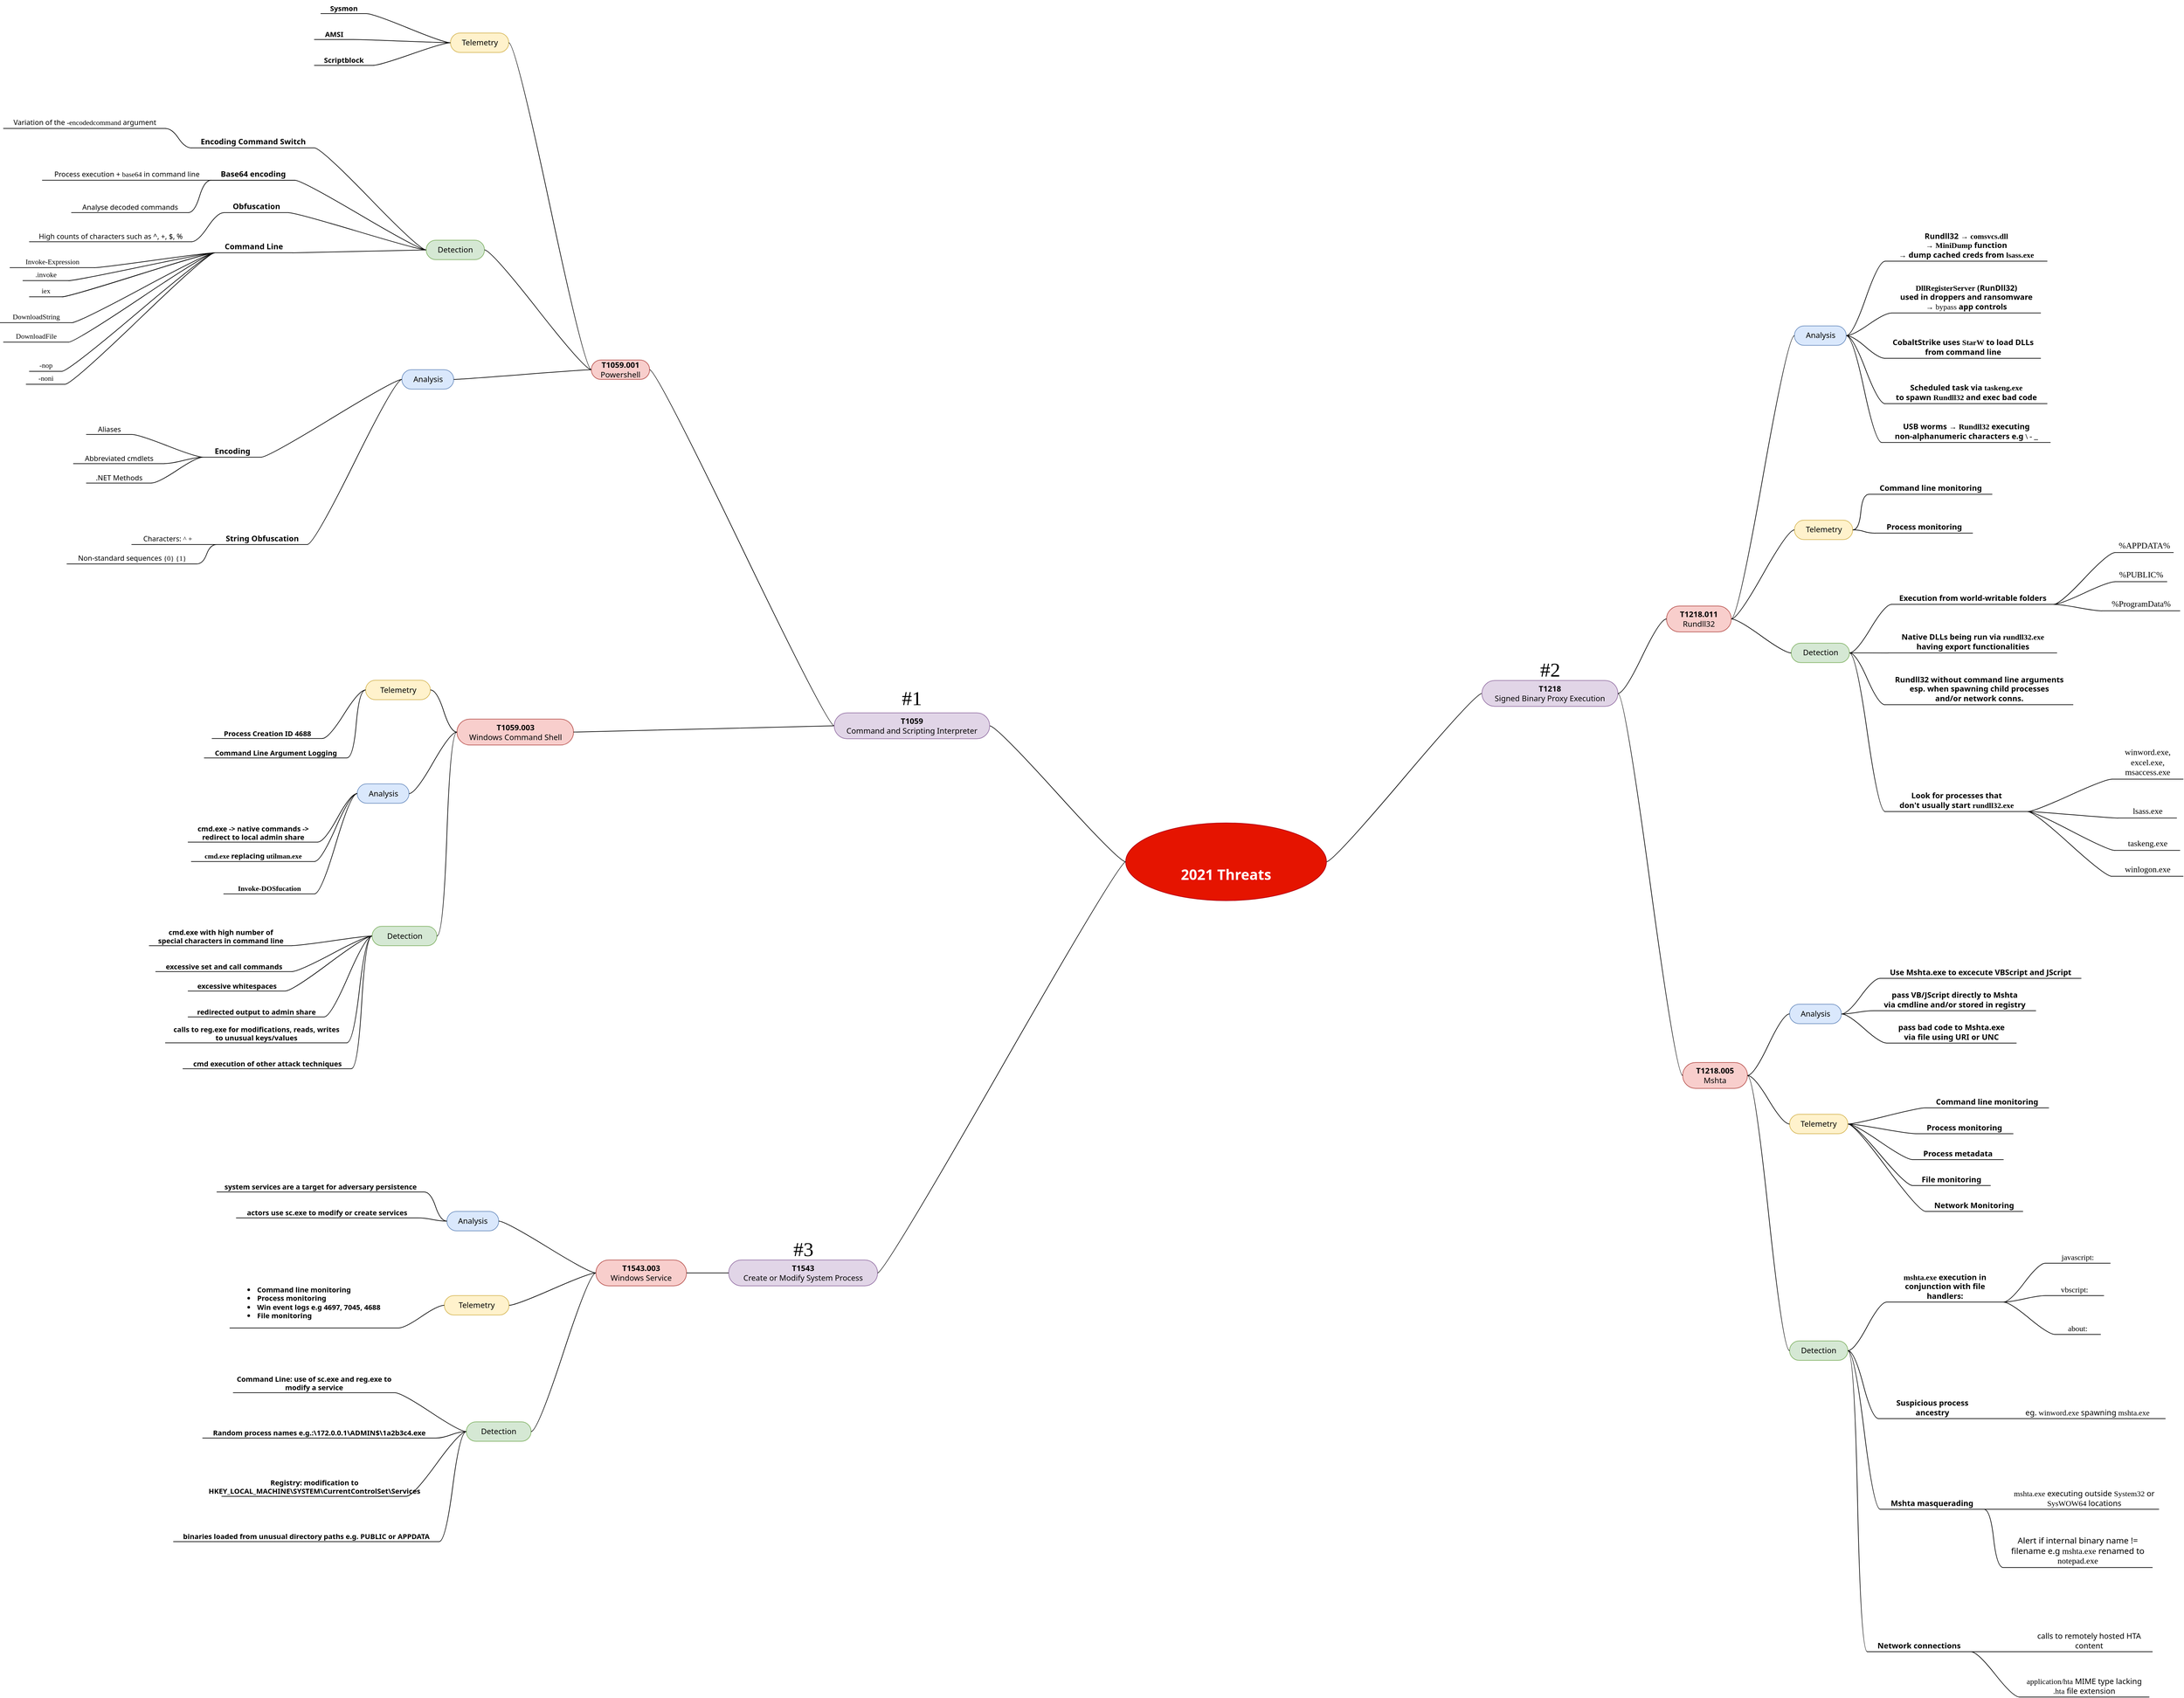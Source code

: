 <mxfile version="14.5.7"><diagram id="nIwQ69Zhw5Ri_XgkKHPJ" name="Page-1"><mxGraphModel dx="3237" dy="4537" grid="1" gridSize="10" guides="1" tooltips="1" connect="1" arrows="1" fold="1" page="0" pageScale="1" pageWidth="1169" pageHeight="827" math="0" shadow="0"><root><mxCell id="0"/><mxCell id="1" parent="0"/><mxCell id="aGrptOigTf8Nw2JeoMYI-4" value="" style="edgeStyle=entityRelationEdgeStyle;startArrow=none;endArrow=none;segment=10;curved=1;fontFamily=Noto Sans;fontSource=https%3A%2F%2Ffonts.googleapis.com%2Fcss%3Ffamily%3DNoto%2BSans;" edge="1" parent="1" source="aGrptOigTf8Nw2JeoMYI-6" target="aGrptOigTf8Nw2JeoMYI-9"><mxGeometry relative="1" as="geometry"/></mxCell><mxCell id="aGrptOigTf8Nw2JeoMYI-71" value="&lt;b&gt;T1059.001&lt;/b&gt;&lt;br&gt;Powershell" style="whiteSpace=wrap;html=1;rounded=1;arcSize=50;align=center;verticalAlign=middle;strokeWidth=1;autosize=1;spacing=4;treeFolding=1;treeMoving=1;newEdgeStyle={&quot;edgeStyle&quot;:&quot;entityRelationEdgeStyle&quot;,&quot;startArrow&quot;:&quot;none&quot;,&quot;endArrow&quot;:&quot;none&quot;,&quot;segment&quot;:10,&quot;curved&quot;:1};fontFamily=Noto Sans;fontSize=12;recursiveResize=0;fontSource=https%3A%2F%2Ffonts.googleapis.com%2Fcss%3Ffamily%3DNoto%2BSans;fillColor=#f8cecc;strokeColor=#b85450;" vertex="1" parent="1"><mxGeometry x="-455" y="-435" width="90" height="30" as="geometry"/></mxCell><mxCell id="aGrptOigTf8Nw2JeoMYI-72" value="" style="edgeStyle=entityRelationEdgeStyle;startArrow=none;endArrow=none;segment=10;curved=1;fontFamily=Noto Sans;fontSource=https%3A%2F%2Ffonts.googleapis.com%2Fcss%3Ffamily%3DNoto%2BSans;" edge="1" target="aGrptOigTf8Nw2JeoMYI-71" parent="1" source="aGrptOigTf8Nw2JeoMYI-9"><mxGeometry relative="1" as="geometry"><mxPoint x="-120" y="275" as="sourcePoint"/></mxGeometry></mxCell><mxCell id="aGrptOigTf8Nw2JeoMYI-119" value="&lt;div&gt;Detection&lt;/div&gt;" style="whiteSpace=wrap;html=1;rounded=1;arcSize=50;align=center;verticalAlign=middle;strokeWidth=1;autosize=1;spacing=4;treeFolding=1;treeMoving=1;newEdgeStyle={&quot;edgeStyle&quot;:&quot;entityRelationEdgeStyle&quot;,&quot;startArrow&quot;:&quot;none&quot;,&quot;endArrow&quot;:&quot;none&quot;,&quot;segment&quot;:10,&quot;curved&quot;:1};fontFamily=Noto Sans;fontSource=https%3A%2F%2Ffonts.googleapis.com%2Fcss%3Ffamily%3DNoto%2BSans;fillColor=#d5e8d4;strokeColor=#82b366;" vertex="1" parent="1"><mxGeometry x="-710" y="-620" width="90" height="30" as="geometry"/></mxCell><mxCell id="aGrptOigTf8Nw2JeoMYI-120" value="" style="edgeStyle=entityRelationEdgeStyle;startArrow=none;endArrow=none;segment=10;curved=1;fontFamily=Noto Sans;fontSource=https%3A%2F%2Ffonts.googleapis.com%2Fcss%3Ffamily%3DNoto%2BSans;" edge="1" target="aGrptOigTf8Nw2JeoMYI-119" parent="1" source="aGrptOigTf8Nw2JeoMYI-71"><mxGeometry relative="1" as="geometry"><mxPoint x="-374" y="-399" as="sourcePoint"/></mxGeometry></mxCell><mxCell id="aGrptOigTf8Nw2JeoMYI-121" value="Encoding Command Switch" style="whiteSpace=wrap;html=1;shape=partialRectangle;top=0;left=0;bottom=1;right=0;points=[[0,1],[1,1]];fillColor=none;align=center;verticalAlign=bottom;routingCenterY=0.5;snapToPoint=1;recursiveResize=0;autosize=1;treeFolding=1;treeMoving=1;newEdgeStyle={&quot;edgeStyle&quot;:&quot;entityRelationEdgeStyle&quot;,&quot;startArrow&quot;:&quot;none&quot;,&quot;endArrow&quot;:&quot;none&quot;,&quot;segment&quot;:10,&quot;curved&quot;:1};fontFamily=Noto Sans;fontSource=https%3A%2F%2Ffonts.googleapis.com%2Fcss%3Ffamily%3DNoto%2BSans;fontStyle=1" vertex="1" parent="1"><mxGeometry x="-1072.5" y="-782.6" width="190" height="20" as="geometry"/></mxCell><mxCell id="aGrptOigTf8Nw2JeoMYI-122" value="" style="edgeStyle=entityRelationEdgeStyle;startArrow=none;endArrow=none;segment=10;curved=1;fontFamily=Noto Sans;fontSource=https%3A%2F%2Ffonts.googleapis.com%2Fcss%3Ffamily%3DNoto%2BSans;" edge="1" target="aGrptOigTf8Nw2JeoMYI-121" parent="1" source="aGrptOigTf8Nw2JeoMYI-119"><mxGeometry relative="1" as="geometry"><mxPoint x="-664" y="-477" as="sourcePoint"/></mxGeometry></mxCell><mxCell id="aGrptOigTf8Nw2JeoMYI-123" value="Base64 encoding" style="whiteSpace=wrap;html=1;shape=partialRectangle;top=0;left=0;bottom=1;right=0;points=[[0,1],[1,1]];fillColor=none;align=center;verticalAlign=bottom;routingCenterY=0.5;snapToPoint=1;recursiveResize=0;autosize=1;treeFolding=1;treeMoving=1;newEdgeStyle={&quot;edgeStyle&quot;:&quot;entityRelationEdgeStyle&quot;,&quot;startArrow&quot;:&quot;none&quot;,&quot;endArrow&quot;:&quot;none&quot;,&quot;segment&quot;:10,&quot;curved&quot;:1};fontFamily=Noto Sans;fontSource=https%3A%2F%2Ffonts.googleapis.com%2Fcss%3Ffamily%3DNoto%2BSans;fontStyle=1" vertex="1" parent="1"><mxGeometry x="-1042.5" y="-732.6" width="130" height="20" as="geometry"/></mxCell><mxCell id="aGrptOigTf8Nw2JeoMYI-124" value="" style="edgeStyle=entityRelationEdgeStyle;startArrow=none;endArrow=none;segment=10;curved=1;fontFamily=Noto Sans;fontSource=https%3A%2F%2Ffonts.googleapis.com%2Fcss%3Ffamily%3DNoto%2BSans;" edge="1" target="aGrptOigTf8Nw2JeoMYI-123" parent="1" source="aGrptOigTf8Nw2JeoMYI-119"><mxGeometry relative="1" as="geometry"><mxPoint x="-475" y="-620" as="sourcePoint"/></mxGeometry></mxCell><mxCell id="aGrptOigTf8Nw2JeoMYI-130" value="Encoding" style="whiteSpace=wrap;html=1;shape=partialRectangle;top=0;left=0;bottom=1;right=0;points=[[0,1],[1,1]];fillColor=none;align=center;verticalAlign=bottom;routingCenterY=0.5;snapToPoint=1;recursiveResize=0;autosize=1;treeFolding=1;treeMoving=1;newEdgeStyle={&quot;edgeStyle&quot;:&quot;entityRelationEdgeStyle&quot;,&quot;startArrow&quot;:&quot;none&quot;,&quot;endArrow&quot;:&quot;none&quot;,&quot;segment&quot;:10,&quot;curved&quot;:1};fontFamily=Noto Sans;fontSource=https%3A%2F%2Ffonts.googleapis.com%2Fcss%3Ffamily%3DNoto%2BSans;fontStyle=1" vertex="1" parent="1"><mxGeometry x="-1054.5" y="-304.83" width="90" height="20" as="geometry"/></mxCell><mxCell id="aGrptOigTf8Nw2JeoMYI-131" value="" style="edgeStyle=entityRelationEdgeStyle;startArrow=none;endArrow=none;segment=10;curved=1;fontFamily=Noto Sans;fontSource=https%3A%2F%2Ffonts.googleapis.com%2Fcss%3Ffamily%3DNoto%2BSans;" edge="1" target="aGrptOigTf8Nw2JeoMYI-130" parent="1" source="aGrptOigTf8Nw2JeoMYI-145"><mxGeometry relative="1" as="geometry"><mxPoint x="-573.5" y="-702" as="sourcePoint"/></mxGeometry></mxCell><mxCell id="aGrptOigTf8Nw2JeoMYI-132" value="Telemetry" style="whiteSpace=wrap;html=1;rounded=1;arcSize=50;align=center;verticalAlign=middle;strokeWidth=1;autosize=1;spacing=4;treeFolding=1;treeMoving=1;newEdgeStyle={&quot;edgeStyle&quot;:&quot;entityRelationEdgeStyle&quot;,&quot;startArrow&quot;:&quot;none&quot;,&quot;endArrow&quot;:&quot;none&quot;,&quot;segment&quot;:10,&quot;curved&quot;:1};fontFamily=Noto Sans;fontSource=https%3A%2F%2Ffonts.googleapis.com%2Fcss%3Ffamily%3DNoto%2BSans;fillColor=#fff2cc;strokeColor=#d6b656;" vertex="1" parent="1"><mxGeometry x="-672.5" y="-940" width="90" height="30" as="geometry"/></mxCell><mxCell id="aGrptOigTf8Nw2JeoMYI-133" value="" style="edgeStyle=entityRelationEdgeStyle;startArrow=none;endArrow=none;segment=10;curved=1;fontFamily=Noto Sans;fontSource=https%3A%2F%2Ffonts.googleapis.com%2Fcss%3Ffamily%3DNoto%2BSans;" edge="1" target="aGrptOigTf8Nw2JeoMYI-132" parent="1" source="aGrptOigTf8Nw2JeoMYI-71"><mxGeometry relative="1" as="geometry"><mxPoint x="-383" y="-609" as="sourcePoint"/></mxGeometry></mxCell><mxCell id="aGrptOigTf8Nw2JeoMYI-134" value="AMSI" style="whiteSpace=wrap;html=1;shape=partialRectangle;top=0;left=0;bottom=1;right=0;points=[[0,1],[1,1]];fillColor=none;align=center;verticalAlign=bottom;routingCenterY=0.5;snapToPoint=1;recursiveResize=0;autosize=1;treeFolding=1;treeMoving=1;newEdgeStyle={&quot;edgeStyle&quot;:&quot;entityRelationEdgeStyle&quot;,&quot;startArrow&quot;:&quot;none&quot;,&quot;endArrow&quot;:&quot;none&quot;,&quot;segment&quot;:10,&quot;curved&quot;:1};fontFamily=Noto Sans;fontSource=https%3A%2F%2Ffonts.googleapis.com%2Fcss%3Ffamily%3DNoto%2BSans;fontSize=11;fontStyle=1" vertex="1" parent="1"><mxGeometry x="-882.5" y="-950" width="60" height="20" as="geometry"/></mxCell><mxCell id="aGrptOigTf8Nw2JeoMYI-135" value="" style="edgeStyle=entityRelationEdgeStyle;startArrow=none;endArrow=none;segment=10;curved=1;fontFamily=Noto Sans;fontSource=https%3A%2F%2Ffonts.googleapis.com%2Fcss%3Ffamily%3DNoto%2BSans;" edge="1" target="aGrptOigTf8Nw2JeoMYI-134" parent="1" source="aGrptOigTf8Nw2JeoMYI-132"><mxGeometry relative="1" as="geometry"><mxPoint x="-670.5" y="-687" as="sourcePoint"/></mxGeometry></mxCell><mxCell id="aGrptOigTf8Nw2JeoMYI-141" value="Scriptblock" style="whiteSpace=wrap;html=1;shape=partialRectangle;top=0;left=0;bottom=1;right=0;points=[[0,1],[1,1]];fillColor=none;align=center;verticalAlign=bottom;routingCenterY=0.5;snapToPoint=1;recursiveResize=0;autosize=1;treeFolding=1;treeMoving=1;newEdgeStyle={&quot;edgeStyle&quot;:&quot;entityRelationEdgeStyle&quot;,&quot;startArrow&quot;:&quot;none&quot;,&quot;endArrow&quot;:&quot;none&quot;,&quot;segment&quot;:10,&quot;curved&quot;:1};fontFamily=Noto Sans;fontSource=https%3A%2F%2Ffonts.googleapis.com%2Fcss%3Ffamily%3DNoto%2BSans;fontSize=11;fontStyle=1" vertex="1" parent="1"><mxGeometry x="-882.5" y="-910" width="90" height="20" as="geometry"/></mxCell><mxCell id="aGrptOigTf8Nw2JeoMYI-142" value="" style="edgeStyle=entityRelationEdgeStyle;startArrow=none;endArrow=none;segment=10;curved=1;fontFamily=Noto Sans;fontSource=https%3A%2F%2Ffonts.googleapis.com%2Fcss%3Ffamily%3DNoto%2BSans;" edge="1" target="aGrptOigTf8Nw2JeoMYI-141" parent="1" source="aGrptOigTf8Nw2JeoMYI-132"><mxGeometry relative="1" as="geometry"><mxPoint x="-470.5" y="-690" as="sourcePoint"/></mxGeometry></mxCell><mxCell id="aGrptOigTf8Nw2JeoMYI-143" value="Sysmon" style="whiteSpace=wrap;html=1;shape=partialRectangle;top=0;left=0;bottom=1;right=0;points=[[0,1],[1,1]];fillColor=none;align=center;verticalAlign=bottom;routingCenterY=0.5;snapToPoint=1;recursiveResize=0;autosize=1;treeFolding=1;treeMoving=1;newEdgeStyle={&quot;edgeStyle&quot;:&quot;entityRelationEdgeStyle&quot;,&quot;startArrow&quot;:&quot;none&quot;,&quot;endArrow&quot;:&quot;none&quot;,&quot;segment&quot;:10,&quot;curved&quot;:1};fontFamily=Noto Sans;fontSource=https%3A%2F%2Ffonts.googleapis.com%2Fcss%3Ffamily%3DNoto%2BSans;fontSize=11;fontStyle=1" vertex="1" parent="1"><mxGeometry x="-872.5" y="-990" width="70" height="20" as="geometry"/></mxCell><mxCell id="aGrptOigTf8Nw2JeoMYI-144" value="" style="edgeStyle=entityRelationEdgeStyle;startArrow=none;endArrow=none;segment=10;curved=1;fontFamily=Noto Sans;fontSource=https%3A%2F%2Ffonts.googleapis.com%2Fcss%3Ffamily%3DNoto%2BSans;" edge="1" target="aGrptOigTf8Nw2JeoMYI-143" parent="1" source="aGrptOigTf8Nw2JeoMYI-132"><mxGeometry relative="1" as="geometry"><mxPoint x="-470.5" y="-770" as="sourcePoint"/></mxGeometry></mxCell><mxCell id="aGrptOigTf8Nw2JeoMYI-145" value="Analysis" style="whiteSpace=wrap;html=1;rounded=1;arcSize=50;align=center;verticalAlign=middle;strokeWidth=1;autosize=1;spacing=4;treeFolding=1;treeMoving=1;newEdgeStyle={&quot;edgeStyle&quot;:&quot;entityRelationEdgeStyle&quot;,&quot;startArrow&quot;:&quot;none&quot;,&quot;endArrow&quot;:&quot;none&quot;,&quot;segment&quot;:10,&quot;curved&quot;:1};fontFamily=Noto Sans;fontSource=https%3A%2F%2Ffonts.googleapis.com%2Fcss%3Ffamily%3DNoto%2BSans;fillColor=#dae8fc;strokeColor=#6c8ebf;" vertex="1" parent="1"><mxGeometry x="-747.5" y="-420" width="80" height="30" as="geometry"/></mxCell><mxCell id="aGrptOigTf8Nw2JeoMYI-146" value="" style="edgeStyle=entityRelationEdgeStyle;startArrow=none;endArrow=none;segment=10;curved=1;fontFamily=Noto Sans;fontSource=https%3A%2F%2Ffonts.googleapis.com%2Fcss%3Ffamily%3DNoto%2BSans;" edge="1" target="aGrptOigTf8Nw2JeoMYI-145" parent="1" source="aGrptOigTf8Nw2JeoMYI-71"><mxGeometry relative="1" as="geometry"><mxPoint x="-522" y="-323" as="sourcePoint"/></mxGeometry></mxCell><mxCell id="aGrptOigTf8Nw2JeoMYI-151" value="Aliases" style="whiteSpace=wrap;html=1;shape=partialRectangle;top=0;left=0;bottom=1;right=0;points=[[0,1],[1,1]];fillColor=none;align=center;verticalAlign=bottom;routingCenterY=0.5;snapToPoint=1;recursiveResize=0;autosize=1;treeFolding=1;treeMoving=1;newEdgeStyle={&quot;edgeStyle&quot;:&quot;entityRelationEdgeStyle&quot;,&quot;startArrow&quot;:&quot;none&quot;,&quot;endArrow&quot;:&quot;none&quot;,&quot;segment&quot;:10,&quot;curved&quot;:1};fontFamily=Noto Sans;fontSource=https%3A%2F%2Ffonts.googleapis.com%2Fcss%3Ffamily%3DNoto%2BSans;fontSize=11;" vertex="1" parent="1"><mxGeometry x="-1234.5" y="-340" width="70" height="20" as="geometry"/></mxCell><mxCell id="aGrptOigTf8Nw2JeoMYI-152" value="" style="edgeStyle=entityRelationEdgeStyle;startArrow=none;endArrow=none;segment=10;curved=1;fontFamily=Noto Sans;fontSource=https%3A%2F%2Ffonts.googleapis.com%2Fcss%3Ffamily%3DNoto%2BSans;" edge="1" target="aGrptOigTf8Nw2JeoMYI-151" parent="1" source="aGrptOigTf8Nw2JeoMYI-130"><mxGeometry relative="1" as="geometry"><mxPoint x="-1269.5" y="-284.83" as="sourcePoint"/><mxPoint x="-1154.833" y="-305.163" as="targetPoint"/></mxGeometry></mxCell><mxCell id="aGrptOigTf8Nw2JeoMYI-153" value="Abbreviated cmdlets" style="whiteSpace=wrap;html=1;shape=partialRectangle;top=0;left=0;bottom=1;right=0;points=[[0,1],[1,1]];fillColor=none;align=center;verticalAlign=bottom;routingCenterY=0.5;snapToPoint=1;recursiveResize=0;autosize=1;treeFolding=1;treeMoving=1;newEdgeStyle={&quot;edgeStyle&quot;:&quot;entityRelationEdgeStyle&quot;,&quot;startArrow&quot;:&quot;none&quot;,&quot;endArrow&quot;:&quot;none&quot;,&quot;segment&quot;:10,&quot;curved&quot;:1};fontFamily=Noto Sans;fontSource=https%3A%2F%2Ffonts.googleapis.com%2Fcss%3Ffamily%3DNoto%2BSans;fontSize=11;" vertex="1" parent="1"><mxGeometry x="-1254.5" y="-294.83" width="140" height="20" as="geometry"/></mxCell><mxCell id="aGrptOigTf8Nw2JeoMYI-154" value="" style="edgeStyle=entityRelationEdgeStyle;startArrow=none;endArrow=none;segment=10;curved=1;fontFamily=Noto Sans;fontSource=https%3A%2F%2Ffonts.googleapis.com%2Fcss%3Ffamily%3DNoto%2BSans;" edge="1" target="aGrptOigTf8Nw2JeoMYI-153" parent="1" source="aGrptOigTf8Nw2JeoMYI-130"><mxGeometry relative="1" as="geometry"><mxPoint x="-1064.19" y="-274.623" as="sourcePoint"/></mxGeometry></mxCell><mxCell id="aGrptOigTf8Nw2JeoMYI-155" value=".NET Methods" style="whiteSpace=wrap;html=1;shape=partialRectangle;top=0;left=0;bottom=1;right=0;points=[[0,1],[1,1]];fillColor=none;align=center;verticalAlign=bottom;routingCenterY=0.5;snapToPoint=1;recursiveResize=0;autosize=1;treeFolding=1;treeMoving=1;newEdgeStyle={&quot;edgeStyle&quot;:&quot;entityRelationEdgeStyle&quot;,&quot;startArrow&quot;:&quot;none&quot;,&quot;endArrow&quot;:&quot;none&quot;,&quot;segment&quot;:10,&quot;curved&quot;:1};fontFamily=Noto Sans;fontSource=https%3A%2F%2Ffonts.googleapis.com%2Fcss%3Ffamily%3DNoto%2BSans;fontSize=11;" vertex="1" parent="1"><mxGeometry x="-1234.5" y="-264.83" width="100" height="20" as="geometry"/></mxCell><mxCell id="aGrptOigTf8Nw2JeoMYI-156" value="" style="edgeStyle=entityRelationEdgeStyle;startArrow=none;endArrow=none;segment=10;curved=1;fontFamily=Noto Sans;fontSource=https%3A%2F%2Ffonts.googleapis.com%2Fcss%3Ffamily%3DNoto%2BSans;" edge="1" target="aGrptOigTf8Nw2JeoMYI-155" parent="1" source="aGrptOigTf8Nw2JeoMYI-130"><mxGeometry relative="1" as="geometry"><mxPoint x="-1064.19" y="-244.623" as="sourcePoint"/></mxGeometry></mxCell><mxCell id="aGrptOigTf8Nw2JeoMYI-157" value="String Obfuscation" style="whiteSpace=wrap;html=1;shape=partialRectangle;top=0;left=0;bottom=1;right=0;points=[[0,1],[1,1]];fillColor=none;align=center;verticalAlign=bottom;routingCenterY=0.5;snapToPoint=1;recursiveResize=0;autosize=1;treeFolding=1;treeMoving=1;newEdgeStyle={&quot;edgeStyle&quot;:&quot;entityRelationEdgeStyle&quot;,&quot;startArrow&quot;:&quot;none&quot;,&quot;endArrow&quot;:&quot;none&quot;,&quot;segment&quot;:10,&quot;curved&quot;:1};fontFamily=Noto Sans;fontSource=https%3A%2F%2Ffonts.googleapis.com%2Fcss%3Ffamily%3DNoto%2BSans;fontStyle=1" vertex="1" parent="1"><mxGeometry x="-1033.5" y="-170" width="140" height="20" as="geometry"/></mxCell><mxCell id="aGrptOigTf8Nw2JeoMYI-158" value="" style="edgeStyle=entityRelationEdgeStyle;startArrow=none;endArrow=none;segment=10;curved=1;fontFamily=Noto Sans;fontSource=https%3A%2F%2Ffonts.googleapis.com%2Fcss%3Ffamily%3DNoto%2BSans;" edge="1" target="aGrptOigTf8Nw2JeoMYI-157" parent="1" source="aGrptOigTf8Nw2JeoMYI-145"><mxGeometry relative="1" as="geometry"><mxPoint x="-624.5" y="-360" as="sourcePoint"/></mxGeometry></mxCell><mxCell id="aGrptOigTf8Nw2JeoMYI-160" value="Characters: &lt;font data-font-src=&quot;https://fonts.googleapis.com/css?family=Inconsolata&quot; style=&quot;font-size: 11px;&quot; face=&quot;Inconsolata&quot;&gt;^ +&lt;/font&gt;" style="whiteSpace=wrap;html=1;shape=partialRectangle;top=0;left=0;bottom=1;right=0;points=[[0,1],[1,1]];fillColor=none;align=center;verticalAlign=bottom;routingCenterY=0.5;snapToPoint=1;recursiveResize=0;autosize=1;treeFolding=1;treeMoving=1;newEdgeStyle={&quot;edgeStyle&quot;:&quot;entityRelationEdgeStyle&quot;,&quot;startArrow&quot;:&quot;none&quot;,&quot;endArrow&quot;:&quot;none&quot;,&quot;segment&quot;:10,&quot;curved&quot;:1};fontFamily=Noto Sans;fontSource=https%3A%2F%2Ffonts.googleapis.com%2Fcss%3Ffamily%3DNoto%2BSans;fontSize=11;" vertex="1" parent="1"><mxGeometry x="-1164.5" y="-170" width="110" height="20" as="geometry"/></mxCell><mxCell id="aGrptOigTf8Nw2JeoMYI-161" value="" style="edgeStyle=entityRelationEdgeStyle;startArrow=none;endArrow=none;segment=10;curved=1;fontFamily=Noto Sans;fontSource=https%3A%2F%2Ffonts.googleapis.com%2Fcss%3Ffamily%3DNoto%2BSans;" edge="1" target="aGrptOigTf8Nw2JeoMYI-160" parent="1" source="aGrptOigTf8Nw2JeoMYI-157"><mxGeometry relative="1" as="geometry"><mxPoint x="-969.19" y="-99.793" as="sourcePoint"/></mxGeometry></mxCell><mxCell id="aGrptOigTf8Nw2JeoMYI-162" value="Non-standard sequences &lt;font data-font-src=&quot;https://fonts.googleapis.com/css?family=Inconsolata&quot; style=&quot;font-size: 11px;&quot; face=&quot;Inconsolata&quot;&gt;{0} {1}&lt;/font&gt;" style="whiteSpace=wrap;html=1;shape=partialRectangle;top=0;left=0;bottom=1;right=0;points=[[0,1],[1,1]];fillColor=none;align=center;verticalAlign=bottom;routingCenterY=0.5;snapToPoint=1;recursiveResize=0;autosize=1;treeFolding=1;treeMoving=1;newEdgeStyle={&quot;edgeStyle&quot;:&quot;entityRelationEdgeStyle&quot;,&quot;startArrow&quot;:&quot;none&quot;,&quot;endArrow&quot;:&quot;none&quot;,&quot;segment&quot;:10,&quot;curved&quot;:1};fontFamily=Noto Sans;fontSource=https%3A%2F%2Ffonts.googleapis.com%2Fcss%3Ffamily%3DNoto%2BSans;fontSize=11;" vertex="1" parent="1"><mxGeometry x="-1264.5" y="-140" width="200" height="20" as="geometry"/></mxCell><mxCell id="aGrptOigTf8Nw2JeoMYI-163" value="" style="edgeStyle=entityRelationEdgeStyle;startArrow=none;endArrow=none;segment=10;curved=1;fontFamily=Noto Sans;fontSource=https%3A%2F%2Ffonts.googleapis.com%2Fcss%3Ffamily%3DNoto%2BSans;" edge="1" target="aGrptOigTf8Nw2JeoMYI-162" parent="1" source="aGrptOigTf8Nw2JeoMYI-157"><mxGeometry relative="1" as="geometry"><mxPoint x="-1016.418" y="-119.793" as="sourcePoint"/></mxGeometry></mxCell><mxCell id="aGrptOigTf8Nw2JeoMYI-184" value="Variation of the &lt;font data-font-src=&quot;https://fonts.googleapis.com/css?family=Inconsolata&quot; style=&quot;font-size: 11px;&quot; face=&quot;Inconsolata&quot;&gt;-encodedcommand&lt;/font&gt; argument" style="whiteSpace=wrap;html=1;shape=partialRectangle;top=0;left=0;bottom=1;right=0;points=[[0,1],[1,1]];fillColor=none;align=center;verticalAlign=bottom;routingCenterY=0.5;snapToPoint=1;recursiveResize=0;autosize=1;treeFolding=1;treeMoving=1;newEdgeStyle={&quot;edgeStyle&quot;:&quot;entityRelationEdgeStyle&quot;,&quot;startArrow&quot;:&quot;none&quot;,&quot;endArrow&quot;:&quot;none&quot;,&quot;segment&quot;:10,&quot;curved&quot;:1};fontFamily=Noto Sans;fontSource=https%3A%2F%2Ffonts.googleapis.com%2Fcss%3Ffamily%3DNoto%2BSans;fontSize=11;" vertex="1" parent="1"><mxGeometry x="-1362.5" y="-812.6" width="250" height="20" as="geometry"/></mxCell><mxCell id="aGrptOigTf8Nw2JeoMYI-185" value="" style="edgeStyle=entityRelationEdgeStyle;startArrow=none;endArrow=none;segment=10;curved=1;fontFamily=Noto Sans;fontSource=https%3A%2F%2Ffonts.googleapis.com%2Fcss%3Ffamily%3DNoto%2BSans;" edge="1" target="aGrptOigTf8Nw2JeoMYI-184" parent="1" source="aGrptOigTf8Nw2JeoMYI-121"><mxGeometry relative="1" as="geometry"><mxPoint x="-1267.5" y="-742.6" as="sourcePoint"/></mxGeometry></mxCell><mxCell id="aGrptOigTf8Nw2JeoMYI-186" value="Process execution + &lt;font data-font-src=&quot;https://fonts.googleapis.com/css?family=Inconsolata&quot; style=&quot;font-size: 11px;&quot; face=&quot;Inconsolata&quot;&gt;base64&lt;/font&gt; in command line " style="whiteSpace=wrap;html=1;shape=partialRectangle;top=0;left=0;bottom=1;right=0;points=[[0,1],[1,1]];fillColor=none;align=center;verticalAlign=bottom;routingCenterY=0.5;snapToPoint=1;recursiveResize=0;autosize=1;treeFolding=1;treeMoving=1;newEdgeStyle={&quot;edgeStyle&quot;:&quot;entityRelationEdgeStyle&quot;,&quot;startArrow&quot;:&quot;none&quot;,&quot;endArrow&quot;:&quot;none&quot;,&quot;segment&quot;:10,&quot;curved&quot;:1};fontFamily=Noto Sans;fontSource=https%3A%2F%2Ffonts.googleapis.com%2Fcss%3Ffamily%3DNoto%2BSans;fontSize=11;" vertex="1" parent="1"><mxGeometry x="-1302.5" y="-732.6" width="260" height="20" as="geometry"/></mxCell><mxCell id="aGrptOigTf8Nw2JeoMYI-187" value="" style="edgeStyle=entityRelationEdgeStyle;startArrow=none;endArrow=none;segment=10;curved=1;fontFamily=Noto Sans;fontSource=https%3A%2F%2Ffonts.googleapis.com%2Fcss%3Ffamily%3DNoto%2BSans;fontStyle=1" edge="1" target="aGrptOigTf8Nw2JeoMYI-186" parent="1" source="aGrptOigTf8Nw2JeoMYI-123"><mxGeometry relative="1" as="geometry"><mxPoint x="-1057.917" y="-732.393" as="sourcePoint"/></mxGeometry></mxCell><mxCell id="aGrptOigTf8Nw2JeoMYI-188" value="Analyse decoded commands" style="whiteSpace=wrap;html=1;shape=partialRectangle;top=0;left=0;bottom=1;right=0;points=[[0,1],[1,1]];fillColor=none;align=center;verticalAlign=bottom;routingCenterY=0.5;snapToPoint=1;recursiveResize=0;autosize=1;treeFolding=1;treeMoving=1;newEdgeStyle={&quot;edgeStyle&quot;:&quot;entityRelationEdgeStyle&quot;,&quot;startArrow&quot;:&quot;none&quot;,&quot;endArrow&quot;:&quot;none&quot;,&quot;segment&quot;:10,&quot;curved&quot;:1};fontFamily=Noto Sans;fontSource=https%3A%2F%2Ffonts.googleapis.com%2Fcss%3Ffamily%3DNoto%2BSans;fontSize=11;" vertex="1" parent="1"><mxGeometry x="-1257.5" y="-682.6" width="180" height="20" as="geometry"/></mxCell><mxCell id="aGrptOigTf8Nw2JeoMYI-189" value="" style="edgeStyle=entityRelationEdgeStyle;startArrow=none;endArrow=none;segment=10;curved=1;fontFamily=Noto Sans;fontSource=https%3A%2F%2Ffonts.googleapis.com%2Fcss%3Ffamily%3DNoto%2BSans;fontStyle=1" edge="1" target="aGrptOigTf8Nw2JeoMYI-188" parent="1" source="aGrptOigTf8Nw2JeoMYI-123"><mxGeometry relative="1" as="geometry"><mxPoint x="-1247.5" y="-642.6" as="sourcePoint"/></mxGeometry></mxCell><mxCell id="aGrptOigTf8Nw2JeoMYI-191" value="Obfuscation" style="whiteSpace=wrap;html=1;shape=partialRectangle;top=0;left=0;bottom=1;right=0;points=[[0,1],[1,1]];fillColor=none;align=center;verticalAlign=bottom;routingCenterY=0.5;snapToPoint=1;recursiveResize=0;autosize=1;treeFolding=1;treeMoving=1;newEdgeStyle={&quot;edgeStyle&quot;:&quot;entityRelationEdgeStyle&quot;,&quot;startArrow&quot;:&quot;none&quot;,&quot;endArrow&quot;:&quot;none&quot;,&quot;segment&quot;:10,&quot;curved&quot;:1};fontFamily=Noto Sans;fontSource=https%3A%2F%2Ffonts.googleapis.com%2Fcss%3Ffamily%3DNoto%2BSans;fontStyle=1" vertex="1" parent="1"><mxGeometry x="-1022.5" y="-682.6" width="100" height="20" as="geometry"/></mxCell><mxCell id="aGrptOigTf8Nw2JeoMYI-192" value="" style="edgeStyle=entityRelationEdgeStyle;startArrow=none;endArrow=none;segment=10;curved=1;" edge="1" target="aGrptOigTf8Nw2JeoMYI-191" parent="1" source="aGrptOigTf8Nw2JeoMYI-119"><mxGeometry relative="1" as="geometry"><mxPoint x="-455" y="-420" as="sourcePoint"/></mxGeometry></mxCell><mxCell id="aGrptOigTf8Nw2JeoMYI-193" value="High counts of characters such as &lt;font data-font-src=&quot;https://fonts.googleapis.com/css?family=Inconsolata&quot; style=&quot;font-size: 11px;&quot;&gt;^, +, $, %&lt;/font&gt;" style="whiteSpace=wrap;html=1;shape=partialRectangle;top=0;left=0;bottom=1;right=0;points=[[0,1],[1,1]];fillColor=none;align=center;verticalAlign=bottom;routingCenterY=0.5;snapToPoint=1;recursiveResize=0;autosize=1;treeFolding=1;treeMoving=1;newEdgeStyle={&quot;edgeStyle&quot;:&quot;entityRelationEdgeStyle&quot;,&quot;startArrow&quot;:&quot;none&quot;,&quot;endArrow&quot;:&quot;none&quot;,&quot;segment&quot;:10,&quot;curved&quot;:1};fontFamily=Noto Sans;fontSource=https%3A%2F%2Ffonts.googleapis.com%2Fcss%3Ffamily%3DNoto%2BSans;fontSize=11;" vertex="1" parent="1"><mxGeometry x="-1322.5" y="-637.6" width="250" height="20" as="geometry"/></mxCell><mxCell id="aGrptOigTf8Nw2JeoMYI-194" value="" style="edgeStyle=entityRelationEdgeStyle;startArrow=none;endArrow=none;segment=10;curved=1;fontStyle=1" edge="1" target="aGrptOigTf8Nw2JeoMYI-193" parent="1" source="aGrptOigTf8Nw2JeoMYI-191"><mxGeometry relative="1" as="geometry"><mxPoint x="-1032.362" y="-702.393" as="sourcePoint"/></mxGeometry></mxCell><mxCell id="aGrptOigTf8Nw2JeoMYI-195" value="Command Line" style="whiteSpace=wrap;html=1;shape=partialRectangle;top=0;left=0;bottom=1;right=0;points=[[0,1],[1,1]];fillColor=none;align=center;verticalAlign=bottom;routingCenterY=0.5;snapToPoint=1;recursiveResize=0;autosize=1;treeFolding=1;treeMoving=1;newEdgeStyle={&quot;edgeStyle&quot;:&quot;entityRelationEdgeStyle&quot;,&quot;startArrow&quot;:&quot;none&quot;,&quot;endArrow&quot;:&quot;none&quot;,&quot;segment&quot;:10,&quot;curved&quot;:1};fontFamily=Noto Sans;fontSource=https%3A%2F%2Ffonts.googleapis.com%2Fcss%3Ffamily%3DNoto%2BSans;fontStyle=1" vertex="1" parent="1"><mxGeometry x="-1036.5" y="-620.6" width="120" height="20" as="geometry"/></mxCell><mxCell id="aGrptOigTf8Nw2JeoMYI-196" value="" style="edgeStyle=entityRelationEdgeStyle;startArrow=none;endArrow=none;segment=10;curved=1;" edge="1" target="aGrptOigTf8Nw2JeoMYI-195" parent="1" source="aGrptOigTf8Nw2JeoMYI-119"><mxGeometry relative="1" as="geometry"><mxPoint x="-513" y="-530" as="sourcePoint"/></mxGeometry></mxCell><mxCell id="aGrptOigTf8Nw2JeoMYI-197" value="Invoke-Expression" style="whiteSpace=wrap;html=1;shape=partialRectangle;top=0;left=0;bottom=1;right=0;points=[[0,1],[1,1]];fillColor=none;align=center;verticalAlign=bottom;routingCenterY=0.5;snapToPoint=1;recursiveResize=0;autosize=1;treeFolding=1;treeMoving=1;newEdgeStyle={&quot;edgeStyle&quot;:&quot;entityRelationEdgeStyle&quot;,&quot;startArrow&quot;:&quot;none&quot;,&quot;endArrow&quot;:&quot;none&quot;,&quot;segment&quot;:10,&quot;curved&quot;:1};fontFamily=Inconsolata;fontSource=https%3A%2F%2Ffonts.googleapis.com%2Fcss%3Ffamily%3DInconsolata;fontSize=11;" vertex="1" parent="1"><mxGeometry x="-1352.5" y="-597.6" width="130" height="20" as="geometry"/></mxCell><mxCell id="aGrptOigTf8Nw2JeoMYI-199" value="&lt;div style=&quot;font-size: 11px;&quot;&gt;iex&lt;/div&gt;" style="whiteSpace=wrap;html=1;shape=partialRectangle;top=0;left=0;bottom=1;right=0;points=[[0,1],[1,1]];fillColor=none;align=center;verticalAlign=bottom;routingCenterY=0.5;snapToPoint=1;recursiveResize=0;autosize=1;treeFolding=1;treeMoving=1;newEdgeStyle={&quot;edgeStyle&quot;:&quot;entityRelationEdgeStyle&quot;,&quot;startArrow&quot;:&quot;none&quot;,&quot;endArrow&quot;:&quot;none&quot;,&quot;segment&quot;:10,&quot;curved&quot;:1};fontFamily=Inconsolata;fontSource=https%3A%2F%2Ffonts.googleapis.com%2Fcss%3Ffamily%3DInconsolata;fontSize=11;" vertex="1" parent="1"><mxGeometry x="-1322.5" y="-552.6" width="50" height="20" as="geometry"/></mxCell><mxCell id="aGrptOigTf8Nw2JeoMYI-200" value="&lt;div style=&quot;font-size: 11px;&quot;&gt;.invoke&lt;/div&gt;" style="whiteSpace=wrap;html=1;shape=partialRectangle;top=0;left=0;bottom=1;right=0;points=[[0,1],[1,1]];fillColor=none;align=center;verticalAlign=bottom;routingCenterY=0.5;snapToPoint=1;recursiveResize=0;autosize=1;treeFolding=1;treeMoving=1;newEdgeStyle={&quot;edgeStyle&quot;:&quot;entityRelationEdgeStyle&quot;,&quot;startArrow&quot;:&quot;none&quot;,&quot;endArrow&quot;:&quot;none&quot;,&quot;segment&quot;:10,&quot;curved&quot;:1};fontFamily=Inconsolata;fontSource=https%3A%2F%2Ffonts.googleapis.com%2Fcss%3Ffamily%3DInconsolata;fontSize=11;" vertex="1" parent="1"><mxGeometry x="-1332.5" y="-577.6" width="70" height="20" as="geometry"/></mxCell><mxCell id="aGrptOigTf8Nw2JeoMYI-201" value="&lt;div style=&quot;font-size: 11px;&quot;&gt;DownloadString&lt;/div&gt;" style="whiteSpace=wrap;html=1;shape=partialRectangle;top=0;left=0;bottom=1;right=0;points=[[0,1],[1,1]];fillColor=none;align=center;verticalAlign=bottom;routingCenterY=0.5;snapToPoint=1;recursiveResize=0;autosize=1;treeFolding=1;treeMoving=1;newEdgeStyle={&quot;edgeStyle&quot;:&quot;entityRelationEdgeStyle&quot;,&quot;startArrow&quot;:&quot;none&quot;,&quot;endArrow&quot;:&quot;none&quot;,&quot;segment&quot;:10,&quot;curved&quot;:1};fontFamily=Inconsolata;fontSource=https%3A%2F%2Ffonts.googleapis.com%2Fcss%3Ffamily%3DInconsolata;fontSize=11;" vertex="1" parent="1"><mxGeometry x="-1367.5" y="-512.6" width="110" height="20" as="geometry"/></mxCell><mxCell id="aGrptOigTf8Nw2JeoMYI-202" value="DownloadFile" style="whiteSpace=wrap;html=1;shape=partialRectangle;top=0;left=0;bottom=1;right=0;points=[[0,1],[1,1]];fillColor=none;align=center;verticalAlign=bottom;routingCenterY=0.5;snapToPoint=1;recursiveResize=0;autosize=1;treeFolding=1;treeMoving=1;newEdgeStyle={&quot;edgeStyle&quot;:&quot;entityRelationEdgeStyle&quot;,&quot;startArrow&quot;:&quot;none&quot;,&quot;endArrow&quot;:&quot;none&quot;,&quot;segment&quot;:10,&quot;curved&quot;:1};fontFamily=Inconsolata;fontSource=https%3A%2F%2Ffonts.googleapis.com%2Fcss%3Ffamily%3DInconsolata;fontSize=11;" vertex="1" parent="1"><mxGeometry x="-1362.5" y="-482.6" width="100" height="20" as="geometry"/></mxCell><mxCell id="aGrptOigTf8Nw2JeoMYI-203" value="-nop" style="whiteSpace=wrap;html=1;shape=partialRectangle;top=0;left=0;bottom=1;right=0;points=[[0,1],[1,1]];fillColor=none;align=center;verticalAlign=bottom;routingCenterY=0.5;snapToPoint=1;recursiveResize=0;autosize=1;treeFolding=1;treeMoving=1;newEdgeStyle={&quot;edgeStyle&quot;:&quot;entityRelationEdgeStyle&quot;,&quot;startArrow&quot;:&quot;none&quot;,&quot;endArrow&quot;:&quot;none&quot;,&quot;segment&quot;:10,&quot;curved&quot;:1};fontFamily=Inconsolata;fontSource=https%3A%2F%2Ffonts.googleapis.com%2Fcss%3Ffamily%3DInconsolata;fontSize=11;" vertex="1" parent="1"><mxGeometry x="-1322.5" y="-437.54" width="50" height="20" as="geometry"/></mxCell><mxCell id="aGrptOigTf8Nw2JeoMYI-204" value="-noni" style="whiteSpace=wrap;html=1;shape=partialRectangle;top=0;left=0;bottom=1;right=0;points=[[0,1],[1,1]];fillColor=none;align=center;verticalAlign=bottom;routingCenterY=0.5;snapToPoint=1;recursiveResize=0;autosize=1;treeFolding=1;treeMoving=1;newEdgeStyle={&quot;edgeStyle&quot;:&quot;entityRelationEdgeStyle&quot;,&quot;startArrow&quot;:&quot;none&quot;,&quot;endArrow&quot;:&quot;none&quot;,&quot;segment&quot;:10,&quot;curved&quot;:1};fontFamily=Inconsolata;fontSource=https%3A%2F%2Ffonts.googleapis.com%2Fcss%3Ffamily%3DInconsolata;fontSize=11;" vertex="1" parent="1"><mxGeometry x="-1327.5" y="-417.54" width="60" height="20" as="geometry"/></mxCell><mxCell id="aGrptOigTf8Nw2JeoMYI-198" value="" style="edgeStyle=entityRelationEdgeStyle;startArrow=none;endArrow=none;segment=10;curved=1;" edge="1" target="aGrptOigTf8Nw2JeoMYI-197" parent="1" source="aGrptOigTf8Nw2JeoMYI-195"><mxGeometry relative="1" as="geometry"><mxPoint x="-975.495" y="-642.824" as="sourcePoint"/></mxGeometry></mxCell><mxCell id="aGrptOigTf8Nw2JeoMYI-205" value="" style="edgeStyle=entityRelationEdgeStyle;startArrow=none;endArrow=none;segment=10;curved=1;" edge="1" parent="1" source="aGrptOigTf8Nw2JeoMYI-195" target="aGrptOigTf8Nw2JeoMYI-200"><mxGeometry relative="1" as="geometry"><mxPoint x="-1021.328" y="-590.324" as="sourcePoint"/><mxPoint x="-1092.362" y="-567.566" as="targetPoint"/></mxGeometry></mxCell><mxCell id="aGrptOigTf8Nw2JeoMYI-206" value="" style="edgeStyle=entityRelationEdgeStyle;startArrow=none;endArrow=none;segment=10;curved=1;" edge="1" parent="1" source="aGrptOigTf8Nw2JeoMYI-195" target="aGrptOigTf8Nw2JeoMYI-199"><mxGeometry relative="1" as="geometry"><mxPoint x="-1021.328" y="-590.324" as="sourcePoint"/><mxPoint x="-1252.362" y="-547.566" as="targetPoint"/></mxGeometry></mxCell><mxCell id="aGrptOigTf8Nw2JeoMYI-207" value="" style="edgeStyle=entityRelationEdgeStyle;startArrow=none;endArrow=none;segment=10;curved=1;" edge="1" parent="1" source="aGrptOigTf8Nw2JeoMYI-195" target="aGrptOigTf8Nw2JeoMYI-199"><mxGeometry relative="1" as="geometry"><mxPoint x="-1342.498" y="-563.394" as="sourcePoint"/><mxPoint x="-1583.877" y="-495.808" as="targetPoint"/></mxGeometry></mxCell><mxCell id="aGrptOigTf8Nw2JeoMYI-208" value="" style="edgeStyle=entityRelationEdgeStyle;startArrow=none;endArrow=none;segment=10;curved=1;" edge="1" parent="1" source="aGrptOigTf8Nw2JeoMYI-195" target="aGrptOigTf8Nw2JeoMYI-201"><mxGeometry relative="1" as="geometry"><mxPoint x="-1011.328" y="-580.324" as="sourcePoint"/><mxPoint x="-1252.707" y="-512.738" as="targetPoint"/></mxGeometry></mxCell><mxCell id="aGrptOigTf8Nw2JeoMYI-209" value="" style="edgeStyle=entityRelationEdgeStyle;startArrow=none;endArrow=none;segment=10;curved=1;" edge="1" parent="1" source="aGrptOigTf8Nw2JeoMYI-195" target="aGrptOigTf8Nw2JeoMYI-202"><mxGeometry relative="1" as="geometry"><mxPoint x="-1001.328" y="-570.324" as="sourcePoint"/><mxPoint x="-1242.707" y="-502.738" as="targetPoint"/></mxGeometry></mxCell><mxCell id="aGrptOigTf8Nw2JeoMYI-210" value="" style="edgeStyle=entityRelationEdgeStyle;startArrow=none;endArrow=none;segment=10;curved=1;" edge="1" parent="1" source="aGrptOigTf8Nw2JeoMYI-195" target="aGrptOigTf8Nw2JeoMYI-203"><mxGeometry relative="1" as="geometry"><mxPoint x="-991.328" y="-560.324" as="sourcePoint"/><mxPoint x="-1232.707" y="-492.738" as="targetPoint"/></mxGeometry></mxCell><mxCell id="aGrptOigTf8Nw2JeoMYI-212" value="" style="edgeStyle=entityRelationEdgeStyle;startArrow=none;endArrow=none;segment=10;curved=1;" edge="1" parent="1" source="aGrptOigTf8Nw2JeoMYI-195" target="aGrptOigTf8Nw2JeoMYI-204"><mxGeometry relative="1" as="geometry"><mxPoint x="-1021.328" y="-590.324" as="sourcePoint"/><mxPoint x="-1082.707" y="-492.393" as="targetPoint"/></mxGeometry></mxCell><mxCell id="aGrptOigTf8Nw2JeoMYI-213" value="&lt;b&gt;T1059.003&lt;/b&gt;&lt;br&gt;&lt;div&gt;Windows Command Shell&lt;/div&gt;" style="whiteSpace=wrap;html=1;rounded=1;arcSize=50;align=center;verticalAlign=middle;strokeWidth=1;autosize=1;spacing=4;treeFolding=1;treeMoving=1;newEdgeStyle={&quot;edgeStyle&quot;:&quot;entityRelationEdgeStyle&quot;,&quot;startArrow&quot;:&quot;none&quot;,&quot;endArrow&quot;:&quot;none&quot;,&quot;segment&quot;:10,&quot;curved&quot;:1};fontFamily=Noto Sans;fontSource=https%3A%2F%2Ffonts.googleapis.com%2Fcss%3Ffamily%3DNoto%2BSans;fillColor=#f8cecc;strokeColor=#b85450;" vertex="1" parent="1"><mxGeometry x="-662.5" y="119.67" width="180" height="40" as="geometry"/></mxCell><mxCell id="aGrptOigTf8Nw2JeoMYI-214" value="" style="edgeStyle=entityRelationEdgeStyle;startArrow=none;endArrow=none;segment=10;curved=1;fontFamily=Noto Sans;fontSource=https%3A%2F%2Ffonts.googleapis.com%2Fcss%3Ffamily%3DNoto%2BSans;" edge="1" target="aGrptOigTf8Nw2JeoMYI-213" parent="1" source="aGrptOigTf8Nw2JeoMYI-9"><mxGeometry relative="1" as="geometry"><mxPoint x="-116" y="520" as="sourcePoint"/></mxGeometry></mxCell><mxCell id="aGrptOigTf8Nw2JeoMYI-218" value="Analysis" style="whiteSpace=wrap;html=1;rounded=1;arcSize=50;align=center;verticalAlign=middle;strokeWidth=1;autosize=1;spacing=4;treeFolding=1;treeMoving=1;newEdgeStyle={&quot;edgeStyle&quot;:&quot;entityRelationEdgeStyle&quot;,&quot;startArrow&quot;:&quot;none&quot;,&quot;endArrow&quot;:&quot;none&quot;,&quot;segment&quot;:10,&quot;curved&quot;:1};fontFamily=Noto Sans;fontSource=https%3A%2F%2Ffonts.googleapis.com%2Fcss%3Ffamily%3DNoto%2BSans;fillColor=#dae8fc;strokeColor=#6c8ebf;" vertex="1" parent="1"><mxGeometry x="-816.5" y="219.67" width="80" height="30" as="geometry"/></mxCell><mxCell id="aGrptOigTf8Nw2JeoMYI-219" value="" style="edgeStyle=entityRelationEdgeStyle;startArrow=none;endArrow=none;segment=10;curved=1;fontFamily=Noto Sans;fontSource=https%3A%2F%2Ffonts.googleapis.com%2Fcss%3Ffamily%3DNoto%2BSans;" edge="1" parent="1" source="aGrptOigTf8Nw2JeoMYI-213" target="aGrptOigTf8Nw2JeoMYI-218"><mxGeometry relative="1" as="geometry"><mxPoint x="-617.5" y="-370.33" as="sourcePoint"/><mxPoint x="-693.5" y="-310.33" as="targetPoint"/></mxGeometry></mxCell><mxCell id="aGrptOigTf8Nw2JeoMYI-220" value="cmd.exe -&amp;gt; native commands -&amp;gt; &lt;br style=&quot;font-size: 11px;&quot;&gt;redirect to local admin share" style="whiteSpace=wrap;html=1;shape=partialRectangle;top=0;left=0;bottom=1;right=0;points=[[0,1],[1,1]];fillColor=none;align=center;verticalAlign=bottom;routingCenterY=0.5;snapToPoint=1;recursiveResize=0;autosize=1;treeFolding=1;treeMoving=1;newEdgeStyle={&quot;edgeStyle&quot;:&quot;entityRelationEdgeStyle&quot;,&quot;startArrow&quot;:&quot;none&quot;,&quot;endArrow&quot;:&quot;none&quot;,&quot;segment&quot;:10,&quot;curved&quot;:1};fontFamily=Noto Sans;fontSource=https%3A%2F%2Ffonts.googleapis.com%2Fcss%3Ffamily%3DNoto%2BSans;fontSize=11;fontStyle=1" vertex="1" parent="1"><mxGeometry x="-1077.5" y="279.67" width="200" height="30" as="geometry"/></mxCell><mxCell id="aGrptOigTf8Nw2JeoMYI-221" value="" style="edgeStyle=entityRelationEdgeStyle;startArrow=none;endArrow=none;segment=10;curved=1;fontFamily=Noto Sans;fontSource=https%3A%2F%2Ffonts.googleapis.com%2Fcss%3Ffamily%3DNoto%2BSans;" edge="1" target="aGrptOigTf8Nw2JeoMYI-220" parent="1" source="aGrptOigTf8Nw2JeoMYI-218"><mxGeometry relative="1" as="geometry"><mxPoint x="-762.5" y="334.67" as="sourcePoint"/></mxGeometry></mxCell><mxCell id="aGrptOigTf8Nw2JeoMYI-222" value="&lt;font data-font-src=&quot;https://fonts.googleapis.com/css?family=Inconsolata&quot; style=&quot;font-size: 11px;&quot; face=&quot;Inconsolata&quot;&gt;cmd.exe&lt;/font&gt; replacing &lt;font data-font-src=&quot;https://fonts.googleapis.com/css?family=Inconsolata&quot; style=&quot;font-size: 11px;&quot; face=&quot;Inconsolata&quot;&gt;utilman.exe&lt;/font&gt;" style="whiteSpace=wrap;html=1;shape=partialRectangle;top=0;left=0;bottom=1;right=0;points=[[0,1],[1,1]];fillColor=none;align=center;verticalAlign=bottom;routingCenterY=0.5;snapToPoint=1;recursiveResize=0;autosize=1;treeFolding=1;treeMoving=1;newEdgeStyle={&quot;edgeStyle&quot;:&quot;entityRelationEdgeStyle&quot;,&quot;startArrow&quot;:&quot;none&quot;,&quot;endArrow&quot;:&quot;none&quot;,&quot;segment&quot;:10,&quot;curved&quot;:1};fontFamily=Noto Sans;fontSource=https%3A%2F%2Ffonts.googleapis.com%2Fcss%3Ffamily%3DNoto%2BSans;fontSize=11;fontStyle=1" vertex="1" parent="1"><mxGeometry x="-1072.5" y="319.67" width="190" height="20" as="geometry"/></mxCell><mxCell id="aGrptOigTf8Nw2JeoMYI-223" value="Invoke-DOSfucation" style="whiteSpace=wrap;html=1;shape=partialRectangle;top=0;left=0;bottom=1;right=0;points=[[0,1],[1,1]];fillColor=none;align=center;verticalAlign=bottom;routingCenterY=0.5;snapToPoint=1;recursiveResize=0;autosize=1;treeFolding=1;treeMoving=1;newEdgeStyle={&quot;edgeStyle&quot;:&quot;entityRelationEdgeStyle&quot;,&quot;startArrow&quot;:&quot;none&quot;,&quot;endArrow&quot;:&quot;none&quot;,&quot;segment&quot;:10,&quot;curved&quot;:1};fontFamily=Inconsolata;fontSource=https%3A%2F%2Ffonts.googleapis.com%2Fcss%3Ffamily%3DInconsolata;fontSize=11;fontStyle=1" vertex="1" parent="1"><mxGeometry x="-1022.5" y="369.67" width="140" height="20" as="geometry"/></mxCell><mxCell id="aGrptOigTf8Nw2JeoMYI-224" value="Telemetry" style="whiteSpace=wrap;html=1;rounded=1;arcSize=50;align=center;verticalAlign=middle;strokeWidth=1;autosize=1;spacing=4;treeFolding=1;treeMoving=1;newEdgeStyle={&quot;edgeStyle&quot;:&quot;entityRelationEdgeStyle&quot;,&quot;startArrow&quot;:&quot;none&quot;,&quot;endArrow&quot;:&quot;none&quot;,&quot;segment&quot;:10,&quot;curved&quot;:1};fontFamily=Noto Sans;fontSource=https%3A%2F%2Ffonts.googleapis.com%2Fcss%3Ffamily%3DNoto%2BSans;fillColor=#fff2cc;strokeColor=#d6b656;" vertex="1" parent="1"><mxGeometry x="-803.5" y="59.67" width="100" height="30" as="geometry"/></mxCell><mxCell id="aGrptOigTf8Nw2JeoMYI-225" value="&lt;div style=&quot;font-size: 11px;&quot;&gt;Process Creation ID 4688&lt;/div&gt;" style="whiteSpace=wrap;html=1;shape=partialRectangle;top=0;left=0;bottom=1;right=0;points=[[0,1],[1,1]];fillColor=none;align=center;verticalAlign=bottom;routingCenterY=0.5;snapToPoint=1;recursiveResize=0;autosize=1;treeFolding=1;treeMoving=1;newEdgeStyle={&quot;edgeStyle&quot;:&quot;entityRelationEdgeStyle&quot;,&quot;startArrow&quot;:&quot;none&quot;,&quot;endArrow&quot;:&quot;none&quot;,&quot;segment&quot;:10,&quot;curved&quot;:1};fontFamily=Noto Sans;fontSource=https%3A%2F%2Ffonts.googleapis.com%2Fcss%3Ffamily%3DNoto%2BSans;fontSize=11;fontStyle=1" vertex="1" parent="1"><mxGeometry x="-1040.5" y="129.67" width="170" height="20" as="geometry"/></mxCell><mxCell id="aGrptOigTf8Nw2JeoMYI-228" value="&lt;div style=&quot;font-size: 11px;&quot;&gt;Command Line Argument Logging&lt;br style=&quot;font-size: 11px;&quot;&gt;&lt;/div&gt;" style="whiteSpace=wrap;html=1;shape=partialRectangle;top=0;left=0;bottom=1;right=0;points=[[0,1],[1,1]];fillColor=none;align=center;verticalAlign=bottom;routingCenterY=0.5;snapToPoint=1;recursiveResize=0;autosize=1;treeFolding=1;treeMoving=1;newEdgeStyle={&quot;edgeStyle&quot;:&quot;entityRelationEdgeStyle&quot;,&quot;startArrow&quot;:&quot;none&quot;,&quot;endArrow&quot;:&quot;none&quot;,&quot;segment&quot;:10,&quot;curved&quot;:1};fontFamily=Noto Sans;fontSource=https%3A%2F%2Ffonts.googleapis.com%2Fcss%3Ffamily%3DNoto%2BSans;fontSize=11;fontStyle=1" vertex="1" parent="1"><mxGeometry x="-1052.5" y="159.67" width="220" height="20" as="geometry"/></mxCell><mxCell id="aGrptOigTf8Nw2JeoMYI-229" value="&lt;div&gt;Detection&lt;/div&gt;" style="whiteSpace=wrap;html=1;rounded=1;arcSize=50;align=center;verticalAlign=middle;strokeWidth=1;autosize=1;spacing=4;treeFolding=1;treeMoving=1;newEdgeStyle={&quot;edgeStyle&quot;:&quot;entityRelationEdgeStyle&quot;,&quot;startArrow&quot;:&quot;none&quot;,&quot;endArrow&quot;:&quot;none&quot;,&quot;segment&quot;:10,&quot;curved&quot;:1};fontFamily=Noto Sans;fontSource=https%3A%2F%2Ffonts.googleapis.com%2Fcss%3Ffamily%3DNoto%2BSans;fillColor=#d5e8d4;strokeColor=#82b366;" vertex="1" parent="1"><mxGeometry x="-793.5" y="439.67" width="100" height="30" as="geometry"/></mxCell><mxCell id="aGrptOigTf8Nw2JeoMYI-230" value="&lt;div style=&quot;font-size: 11px&quot;&gt;cmd.exe with high number of &lt;br&gt;&lt;/div&gt;&lt;div style=&quot;font-size: 11px&quot;&gt;special characters in command line&lt;/div&gt;" style="whiteSpace=wrap;html=1;shape=partialRectangle;top=0;left=0;bottom=1;right=0;points=[[0,1],[1,1]];fillColor=none;align=center;verticalAlign=bottom;routingCenterY=0.5;snapToPoint=1;recursiveResize=0;autosize=1;treeFolding=1;treeMoving=1;newEdgeStyle={&quot;edgeStyle&quot;:&quot;entityRelationEdgeStyle&quot;,&quot;startArrow&quot;:&quot;none&quot;,&quot;endArrow&quot;:&quot;none&quot;,&quot;segment&quot;:10,&quot;curved&quot;:1};fontFamily=Noto Sans;fontSource=https%3A%2F%2Ffonts.googleapis.com%2Fcss%3Ffamily%3DNoto%2BSans;fontSize=11;fontStyle=1" vertex="1" parent="1"><mxGeometry x="-1137.5" y="439.67" width="220" height="30" as="geometry"/></mxCell><mxCell id="aGrptOigTf8Nw2JeoMYI-232" value="excessive set and call commands" style="whiteSpace=wrap;html=1;shape=partialRectangle;top=0;left=0;bottom=1;right=0;points=[[0,1],[1,1]];fillColor=none;align=center;verticalAlign=bottom;routingCenterY=0.5;snapToPoint=1;recursiveResize=0;autosize=1;treeFolding=1;treeMoving=1;newEdgeStyle={&quot;edgeStyle&quot;:&quot;entityRelationEdgeStyle&quot;,&quot;startArrow&quot;:&quot;none&quot;,&quot;endArrow&quot;:&quot;none&quot;,&quot;segment&quot;:10,&quot;curved&quot;:1};fontFamily=Noto Sans;fontSource=https%3A%2F%2Ffonts.googleapis.com%2Fcss%3Ffamily%3DNoto%2BSans;fontSize=11;fontStyle=1" vertex="1" parent="1"><mxGeometry x="-1127.5" y="489.67" width="210" height="20" as="geometry"/></mxCell><mxCell id="aGrptOigTf8Nw2JeoMYI-233" value="excessive whitespaces" style="whiteSpace=wrap;html=1;shape=partialRectangle;top=0;left=0;bottom=1;right=0;points=[[0,1],[1,1]];fillColor=none;align=center;verticalAlign=bottom;routingCenterY=0.5;snapToPoint=1;recursiveResize=0;autosize=1;treeFolding=1;treeMoving=1;newEdgeStyle={&quot;edgeStyle&quot;:&quot;entityRelationEdgeStyle&quot;,&quot;startArrow&quot;:&quot;none&quot;,&quot;endArrow&quot;:&quot;none&quot;,&quot;segment&quot;:10,&quot;curved&quot;:1};fontFamily=Noto Sans;fontSource=https%3A%2F%2Ffonts.googleapis.com%2Fcss%3Ffamily%3DNoto%2BSans;fontSize=11;fontStyle=1" vertex="1" parent="1"><mxGeometry x="-1077.5" y="519.67" width="150" height="20" as="geometry"/></mxCell><mxCell id="aGrptOigTf8Nw2JeoMYI-234" value="redirected output to admin share" style="whiteSpace=wrap;html=1;shape=partialRectangle;top=0;left=0;bottom=1;right=0;points=[[0,1],[1,1]];fillColor=none;align=center;verticalAlign=bottom;routingCenterY=0.5;snapToPoint=1;recursiveResize=0;autosize=1;treeFolding=1;treeMoving=1;newEdgeStyle={&quot;edgeStyle&quot;:&quot;entityRelationEdgeStyle&quot;,&quot;startArrow&quot;:&quot;none&quot;,&quot;endArrow&quot;:&quot;none&quot;,&quot;segment&quot;:10,&quot;curved&quot;:1};fontFamily=Noto Sans;fontSource=https%3A%2F%2Ffonts.googleapis.com%2Fcss%3Ffamily%3DNoto%2BSans;fontSize=11;fontStyle=1" vertex="1" parent="1"><mxGeometry x="-1077.5" y="559.67" width="210" height="20" as="geometry"/></mxCell><mxCell id="aGrptOigTf8Nw2JeoMYI-235" value="&lt;div&gt;calls to reg.exe for modifications, reads, writes&lt;/div&gt;&lt;div&gt; to unusual keys/values&lt;/div&gt;" style="whiteSpace=wrap;html=1;shape=partialRectangle;top=0;left=0;bottom=1;right=0;points=[[0,1],[1,1]];fillColor=none;align=center;verticalAlign=bottom;routingCenterY=0.5;snapToPoint=1;recursiveResize=0;autosize=1;treeFolding=1;treeMoving=1;newEdgeStyle={&quot;edgeStyle&quot;:&quot;entityRelationEdgeStyle&quot;,&quot;startArrow&quot;:&quot;none&quot;,&quot;endArrow&quot;:&quot;none&quot;,&quot;segment&quot;:10,&quot;curved&quot;:1};fontFamily=Noto Sans;fontSource=https%3A%2F%2Ffonts.googleapis.com%2Fcss%3Ffamily%3DNoto%2BSans;fontSize=11;fontStyle=1" vertex="1" parent="1"><mxGeometry x="-1112.5" y="589.67" width="280" height="30" as="geometry"/></mxCell><mxCell id="aGrptOigTf8Nw2JeoMYI-236" value="cmd execution of other attack techniques" style="whiteSpace=wrap;html=1;shape=partialRectangle;top=0;left=0;bottom=1;right=0;points=[[0,1],[1,1]];fillColor=none;align=center;verticalAlign=bottom;routingCenterY=0.5;snapToPoint=1;recursiveResize=0;autosize=1;treeFolding=1;treeMoving=1;newEdgeStyle={&quot;edgeStyle&quot;:&quot;entityRelationEdgeStyle&quot;,&quot;startArrow&quot;:&quot;none&quot;,&quot;endArrow&quot;:&quot;none&quot;,&quot;segment&quot;:10,&quot;curved&quot;:1};fontFamily=Noto Sans;fontSource=https%3A%2F%2Ffonts.googleapis.com%2Fcss%3Ffamily%3DNoto%2BSans;fontSize=11;fontStyle=1" vertex="1" parent="1"><mxGeometry x="-1085.5" y="639.67" width="260" height="20" as="geometry"/></mxCell><mxCell id="aGrptOigTf8Nw2JeoMYI-237" value="" style="edgeStyle=entityRelationEdgeStyle;startArrow=none;endArrow=none;segment=10;curved=1;fontFamily=Noto Sans;fontSource=https%3A%2F%2Ffonts.googleapis.com%2Fcss%3Ffamily%3DNoto%2BSans;" edge="1" parent="1" source="aGrptOigTf8Nw2JeoMYI-218" target="aGrptOigTf8Nw2JeoMYI-222"><mxGeometry relative="1" as="geometry"><mxPoint x="-777.5" y="244.67" as="sourcePoint"/><mxPoint x="-867.362" y="319.532" as="targetPoint"/></mxGeometry></mxCell><mxCell id="aGrptOigTf8Nw2JeoMYI-238" value="" style="edgeStyle=entityRelationEdgeStyle;startArrow=none;endArrow=none;segment=10;curved=1;fontFamily=Noto Sans;fontSource=https%3A%2F%2Ffonts.googleapis.com%2Fcss%3Ffamily%3DNoto%2BSans;" edge="1" parent="1" source="aGrptOigTf8Nw2JeoMYI-218" target="aGrptOigTf8Nw2JeoMYI-223"><mxGeometry relative="1" as="geometry"><mxPoint x="-777.5" y="244.67" as="sourcePoint"/><mxPoint x="-857.707" y="359.532" as="targetPoint"/></mxGeometry></mxCell><mxCell id="aGrptOigTf8Nw2JeoMYI-239" value="" style="edgeStyle=entityRelationEdgeStyle;startArrow=none;endArrow=none;segment=10;curved=1;fontFamily=Noto Sans;fontSource=https%3A%2F%2Ffonts.googleapis.com%2Fcss%3Ffamily%3DNoto%2BSans;" edge="1" parent="1" source="aGrptOigTf8Nw2JeoMYI-229" target="aGrptOigTf8Nw2JeoMYI-230"><mxGeometry relative="1" as="geometry"><mxPoint x="-927.5" y="264.67" as="sourcePoint"/><mxPoint x="-1027.707" y="419.532" as="targetPoint"/></mxGeometry></mxCell><mxCell id="aGrptOigTf8Nw2JeoMYI-240" value="" style="edgeStyle=entityRelationEdgeStyle;startArrow=none;endArrow=none;segment=10;curved=1;fontFamily=Noto Sans;fontSource=https%3A%2F%2Ffonts.googleapis.com%2Fcss%3Ffamily%3DNoto%2BSans;" edge="1" parent="1" source="aGrptOigTf8Nw2JeoMYI-229" target="aGrptOigTf8Nw2JeoMYI-232"><mxGeometry relative="1" as="geometry"><mxPoint x="-852.5" y="474.67" as="sourcePoint"/><mxPoint x="-952.534" y="479.532" as="targetPoint"/></mxGeometry></mxCell><mxCell id="aGrptOigTf8Nw2JeoMYI-241" value="" style="edgeStyle=entityRelationEdgeStyle;startArrow=none;endArrow=none;segment=10;curved=1;fontFamily=Noto Sans;fontSource=https%3A%2F%2Ffonts.googleapis.com%2Fcss%3Ffamily%3DNoto%2BSans;" edge="1" parent="1" source="aGrptOigTf8Nw2JeoMYI-229" target="aGrptOigTf8Nw2JeoMYI-233"><mxGeometry relative="1" as="geometry"><mxPoint x="-852.5" y="474.67" as="sourcePoint"/><mxPoint x="-912.534" y="519.532" as="targetPoint"/></mxGeometry></mxCell><mxCell id="aGrptOigTf8Nw2JeoMYI-242" value="" style="edgeStyle=entityRelationEdgeStyle;startArrow=none;endArrow=none;segment=10;curved=1;fontFamily=Noto Sans;fontSource=https%3A%2F%2Ffonts.googleapis.com%2Fcss%3Ffamily%3DNoto%2BSans;" edge="1" parent="1" source="aGrptOigTf8Nw2JeoMYI-229" target="aGrptOigTf8Nw2JeoMYI-234"><mxGeometry relative="1" as="geometry"><mxPoint x="-852.5" y="474.67" as="sourcePoint"/><mxPoint x="-917.362" y="549.877" as="targetPoint"/></mxGeometry></mxCell><mxCell id="aGrptOigTf8Nw2JeoMYI-243" value="" style="edgeStyle=entityRelationEdgeStyle;startArrow=none;endArrow=none;segment=10;curved=1;fontFamily=Noto Sans;fontSource=https%3A%2F%2Ffonts.googleapis.com%2Fcss%3Ffamily%3DNoto%2BSans;" edge="1" parent="1" source="aGrptOigTf8Nw2JeoMYI-229" target="aGrptOigTf8Nw2JeoMYI-235"><mxGeometry relative="1" as="geometry"><mxPoint x="-752.5" y="474.67" as="sourcePoint"/><mxPoint x="-852.534" y="589.877" as="targetPoint"/></mxGeometry></mxCell><mxCell id="aGrptOigTf8Nw2JeoMYI-244" value="" style="edgeStyle=entityRelationEdgeStyle;startArrow=none;endArrow=none;segment=10;curved=1;fontFamily=Noto Sans;fontSource=https%3A%2F%2Ffonts.googleapis.com%2Fcss%3Ffamily%3DNoto%2BSans;" edge="1" parent="1" source="aGrptOigTf8Nw2JeoMYI-229" target="aGrptOigTf8Nw2JeoMYI-236"><mxGeometry relative="1" as="geometry"><mxPoint x="-752.5" y="474.67" as="sourcePoint"/><mxPoint x="-817.362" y="629.877" as="targetPoint"/></mxGeometry></mxCell><mxCell id="aGrptOigTf8Nw2JeoMYI-245" value="" style="edgeStyle=entityRelationEdgeStyle;startArrow=none;endArrow=none;segment=10;curved=1;fontFamily=Noto Sans;fontSource=https%3A%2F%2Ffonts.googleapis.com%2Fcss%3Ffamily%3DNoto%2BSans;" edge="1" parent="1" source="aGrptOigTf8Nw2JeoMYI-213" target="aGrptOigTf8Nw2JeoMYI-229"><mxGeometry relative="1" as="geometry"><mxPoint x="-670.5" y="149.67" as="sourcePoint"/><mxPoint x="-726.5" y="244.67" as="targetPoint"/></mxGeometry></mxCell><mxCell id="aGrptOigTf8Nw2JeoMYI-246" value="" style="edgeStyle=entityRelationEdgeStyle;startArrow=none;endArrow=none;segment=10;curved=1;fontFamily=Noto Sans;fontSource=https%3A%2F%2Ffonts.googleapis.com%2Fcss%3Ffamily%3DNoto%2BSans;" edge="1" parent="1" source="aGrptOigTf8Nw2JeoMYI-224" target="aGrptOigTf8Nw2JeoMYI-225"><mxGeometry relative="1" as="geometry"><mxPoint x="-670.5" y="149.67" as="sourcePoint"/><mxPoint x="-683.5" y="464.67" as="targetPoint"/></mxGeometry></mxCell><mxCell id="aGrptOigTf8Nw2JeoMYI-247" value="" style="edgeStyle=entityRelationEdgeStyle;startArrow=none;endArrow=none;segment=10;curved=1;fontFamily=Noto Sans;fontSource=https%3A%2F%2Ffonts.googleapis.com%2Fcss%3Ffamily%3DNoto%2BSans;" edge="1" parent="1" source="aGrptOigTf8Nw2JeoMYI-224" target="aGrptOigTf8Nw2JeoMYI-228"><mxGeometry relative="1" as="geometry"><mxPoint x="-812.5" y="84.67" as="sourcePoint"/><mxPoint x="-865.293" y="159.532" as="targetPoint"/></mxGeometry></mxCell><mxCell id="aGrptOigTf8Nw2JeoMYI-248" value="" style="edgeStyle=entityRelationEdgeStyle;startArrow=none;endArrow=none;segment=10;curved=1;fontFamily=Noto Sans;fontSource=https%3A%2F%2Ffonts.googleapis.com%2Fcss%3Ffamily%3DNoto%2BSans;" edge="1" parent="1" source="aGrptOigTf8Nw2JeoMYI-213" target="aGrptOigTf8Nw2JeoMYI-224"><mxGeometry relative="1" as="geometry"><mxPoint x="-652.5" y="149.67" as="sourcePoint"/><mxPoint x="-726.5" y="244.67" as="targetPoint"/></mxGeometry></mxCell><mxCell id="aGrptOigTf8Nw2JeoMYI-252" value="&lt;div&gt;&lt;b&gt;T1218.011&lt;/b&gt;&lt;/div&gt;&lt;div&gt;Rundll32&lt;br&gt;&lt;/div&gt;" style="whiteSpace=wrap;html=1;rounded=1;arcSize=50;align=center;verticalAlign=middle;strokeWidth=1;autosize=1;spacing=4;treeFolding=1;treeMoving=1;newEdgeStyle={&quot;edgeStyle&quot;:&quot;entityRelationEdgeStyle&quot;,&quot;startArrow&quot;:&quot;none&quot;,&quot;endArrow&quot;:&quot;none&quot;,&quot;segment&quot;:10,&quot;curved&quot;:1};fontFamily=Noto Sans;fontSize=12;recursiveResize=0;fontSource=https%3A%2F%2Ffonts.googleapis.com%2Fcss%3Ffamily%3DNoto%2BSans;fillColor=#f8cecc;strokeColor=#b85450;" vertex="1" parent="1"><mxGeometry x="1205" y="-55" width="100" height="40" as="geometry"/></mxCell><mxCell id="aGrptOigTf8Nw2JeoMYI-253" value="Telemetry" style="whiteSpace=wrap;html=1;rounded=1;arcSize=50;align=center;verticalAlign=middle;strokeWidth=1;autosize=1;spacing=4;treeFolding=1;treeMoving=1;newEdgeStyle={&quot;edgeStyle&quot;:&quot;entityRelationEdgeStyle&quot;,&quot;startArrow&quot;:&quot;none&quot;,&quot;endArrow&quot;:&quot;none&quot;,&quot;segment&quot;:10,&quot;curved&quot;:1};fontFamily=Noto Sans;fontSource=https%3A%2F%2Ffonts.googleapis.com%2Fcss%3Ffamily%3DNoto%2BSans;fillColor=#fff2cc;strokeColor=#d6b656;" vertex="1" parent="1"><mxGeometry x="1402.5" y="-187.6" width="90" height="30" as="geometry"/></mxCell><mxCell id="aGrptOigTf8Nw2JeoMYI-256" value="Command line monitoring" style="whiteSpace=wrap;html=1;shape=partialRectangle;top=0;left=0;bottom=1;right=0;points=[[0,1],[1,1]];fillColor=none;align=center;verticalAlign=bottom;routingCenterY=0.5;snapToPoint=1;autosize=1;treeFolding=1;treeMoving=1;newEdgeStyle={&quot;edgeStyle&quot;:&quot;entityRelationEdgeStyle&quot;,&quot;startArrow&quot;:&quot;none&quot;,&quot;endArrow&quot;:&quot;none&quot;,&quot;segment&quot;:10,&quot;curved&quot;:1};fontFamily=Noto Sans;fontSource=https%3A%2F%2Ffonts.googleapis.com%2Fcss%3Ffamily%3DNoto%2BSans;fontStyle=1" vertex="1" parent="1"><mxGeometry x="1517.5" y="-247.6" width="190" height="20" as="geometry"/></mxCell><mxCell id="aGrptOigTf8Nw2JeoMYI-257" value="Process monitoring" style="whiteSpace=wrap;html=1;shape=partialRectangle;top=0;left=0;bottom=1;right=0;points=[[0,1],[1,1]];fillColor=none;align=center;verticalAlign=bottom;routingCenterY=0.5;snapToPoint=1;autosize=1;treeFolding=1;treeMoving=1;newEdgeStyle={&quot;edgeStyle&quot;:&quot;entityRelationEdgeStyle&quot;,&quot;startArrow&quot;:&quot;none&quot;,&quot;endArrow&quot;:&quot;none&quot;,&quot;segment&quot;:10,&quot;curved&quot;:1};fontFamily=Noto Sans;fontSource=https%3A%2F%2Ffonts.googleapis.com%2Fcss%3Ffamily%3DNoto%2BSans;fontStyle=1" vertex="1" parent="1"><mxGeometry x="1527.5" y="-187.6" width="150" height="20" as="geometry"/></mxCell><mxCell id="aGrptOigTf8Nw2JeoMYI-258" value="&lt;div&gt;Detection&lt;/div&gt;" style="whiteSpace=wrap;html=1;rounded=1;arcSize=50;align=center;verticalAlign=middle;strokeWidth=1;autosize=1;spacing=4;treeFolding=1;treeMoving=1;newEdgeStyle={&quot;edgeStyle&quot;:&quot;entityRelationEdgeStyle&quot;,&quot;startArrow&quot;:&quot;none&quot;,&quot;endArrow&quot;:&quot;none&quot;,&quot;segment&quot;:10,&quot;curved&quot;:1};fontFamily=Noto Sans;fontSource=https%3A%2F%2Ffonts.googleapis.com%2Fcss%3Ffamily%3DNoto%2BSans;fillColor=#d5e8d4;strokeColor=#82b366;" vertex="1" parent="1"><mxGeometry x="1397.5" y="2.4" width="90" height="30" as="geometry"/></mxCell><mxCell id="aGrptOigTf8Nw2JeoMYI-259" value="Execution from world-writable folders" style="whiteSpace=wrap;html=1;shape=partialRectangle;top=0;left=0;bottom=1;right=0;points=[[0,1],[1,1]];fillColor=none;align=center;verticalAlign=bottom;routingCenterY=0.5;snapToPoint=1;autosize=1;treeFolding=1;treeMoving=1;newEdgeStyle={&quot;edgeStyle&quot;:&quot;entityRelationEdgeStyle&quot;,&quot;startArrow&quot;:&quot;none&quot;,&quot;endArrow&quot;:&quot;none&quot;,&quot;segment&quot;:10,&quot;curved&quot;:1};fontFamily=Noto Sans;fontSource=https%3A%2F%2Ffonts.googleapis.com%2Fcss%3Ffamily%3DNoto%2BSans;fontStyle=1" vertex="1" parent="1"><mxGeometry x="1552.5" y="-77.6" width="250" height="20" as="geometry"/></mxCell><mxCell id="aGrptOigTf8Nw2JeoMYI-263" value="Look for processes that &lt;br&gt;don't usually start &lt;font data-font-src=&quot;https://fonts.googleapis.com/css?family=Inconsolata&quot; face=&quot;Inconsolata&quot;&gt;rundll32.exe&lt;/font&gt;" style="whiteSpace=wrap;html=1;shape=partialRectangle;top=0;left=0;bottom=1;right=0;points=[[0,1],[1,1]];fillColor=none;align=center;verticalAlign=bottom;routingCenterY=0.5;snapToPoint=1;autosize=1;treeFolding=1;treeMoving=1;newEdgeStyle={&quot;edgeStyle&quot;:&quot;entityRelationEdgeStyle&quot;,&quot;startArrow&quot;:&quot;none&quot;,&quot;endArrow&quot;:&quot;none&quot;,&quot;segment&quot;:10,&quot;curved&quot;:1};fontFamily=Noto Sans;fontSource=https%3A%2F%2Ffonts.googleapis.com%2Fcss%3Ffamily%3DNoto%2BSans;fontStyle=1" vertex="1" parent="1"><mxGeometry x="1542.5" y="232.4" width="220" height="30" as="geometry"/></mxCell><mxCell id="aGrptOigTf8Nw2JeoMYI-266" value="Native DLLs being run via &lt;font data-font-src=&quot;https://fonts.googleapis.com/css?family=Inconsolata&quot; face=&quot;Inconsolata&quot;&gt;rundll32.exe &lt;/font&gt;&lt;br&gt;having export functionalities" style="whiteSpace=wrap;html=1;shape=partialRectangle;top=0;left=0;bottom=1;right=0;points=[[0,1],[1,1]];fillColor=none;align=center;verticalAlign=bottom;routingCenterY=0.5;snapToPoint=1;autosize=1;treeFolding=1;treeMoving=1;newEdgeStyle={&quot;edgeStyle&quot;:&quot;entityRelationEdgeStyle&quot;,&quot;startArrow&quot;:&quot;none&quot;,&quot;endArrow&quot;:&quot;none&quot;,&quot;segment&quot;:10,&quot;curved&quot;:1};fontFamily=Noto Sans;fontSource=https%3A%2F%2Ffonts.googleapis.com%2Fcss%3Ffamily%3DNoto%2BSans;fontStyle=1" vertex="1" parent="1"><mxGeometry x="1547.5" y="-12.6" width="260" height="30" as="geometry"/></mxCell><mxCell id="aGrptOigTf8Nw2JeoMYI-267" value="Rundll32 without command line arguments&lt;br&gt;esp. when spawning child processes &lt;br&gt;and/or network conns." style="whiteSpace=wrap;html=1;shape=partialRectangle;top=0;left=0;bottom=1;right=0;points=[[0,1],[1,1]];fillColor=none;align=center;verticalAlign=bottom;routingCenterY=0.5;snapToPoint=1;autosize=1;treeFolding=1;treeMoving=1;newEdgeStyle={&quot;edgeStyle&quot;:&quot;entityRelationEdgeStyle&quot;,&quot;startArrow&quot;:&quot;none&quot;,&quot;endArrow&quot;:&quot;none&quot;,&quot;segment&quot;:10,&quot;curved&quot;:1};fontFamily=Noto Sans;fontSource=https%3A%2F%2Ffonts.googleapis.com%2Fcss%3Ffamily%3DNoto%2BSans;fontStyle=1" vertex="1" parent="1"><mxGeometry x="1542.5" y="47.4" width="290" height="50" as="geometry"/></mxCell><mxCell id="aGrptOigTf8Nw2JeoMYI-268" value="winword.exe, &lt;br&gt;excel.exe, &lt;br&gt;msaccess.exe" style="whiteSpace=wrap;html=1;shape=partialRectangle;top=0;left=0;bottom=1;right=0;points=[[0,1],[1,1]];fillColor=none;align=center;verticalAlign=bottom;routingCenterY=0.5;snapToPoint=1;autosize=1;treeFolding=1;treeMoving=1;newEdgeStyle={&quot;edgeStyle&quot;:&quot;entityRelationEdgeStyle&quot;,&quot;startArrow&quot;:&quot;none&quot;,&quot;endArrow&quot;:&quot;none&quot;,&quot;segment&quot;:10,&quot;curved&quot;:1};fontFamily=Inconsolata;fontSource=https%3A%2F%2Ffonts.googleapis.com%2Fcss%3Ffamily%3DInconsolata;fontSize=13;" vertex="1" parent="1"><mxGeometry x="1892.5" y="162.4" width="110" height="50" as="geometry"/></mxCell><mxCell id="aGrptOigTf8Nw2JeoMYI-269" value="lsass.exe" style="whiteSpace=wrap;html=1;shape=partialRectangle;top=0;left=0;bottom=1;right=0;points=[[0,1],[1,1]];fillColor=none;align=center;verticalAlign=bottom;routingCenterY=0.5;snapToPoint=1;autosize=1;treeFolding=1;treeMoving=1;newEdgeStyle={&quot;edgeStyle&quot;:&quot;entityRelationEdgeStyle&quot;,&quot;startArrow&quot;:&quot;none&quot;,&quot;endArrow&quot;:&quot;none&quot;,&quot;segment&quot;:10,&quot;curved&quot;:1};fontFamily=Inconsolata;fontSource=https%3A%2F%2Ffonts.googleapis.com%2Fcss%3Ffamily%3DInconsolata;fontSize=13;" vertex="1" parent="1"><mxGeometry x="1902.5" y="252.4" width="90" height="20" as="geometry"/></mxCell><mxCell id="aGrptOigTf8Nw2JeoMYI-270" value="taskeng.exe" style="whiteSpace=wrap;html=1;shape=partialRectangle;top=0;left=0;bottom=1;right=0;points=[[0,1],[1,1]];fillColor=none;align=center;verticalAlign=bottom;routingCenterY=0.5;snapToPoint=1;autosize=1;treeFolding=1;treeMoving=1;newEdgeStyle={&quot;edgeStyle&quot;:&quot;entityRelationEdgeStyle&quot;,&quot;startArrow&quot;:&quot;none&quot;,&quot;endArrow&quot;:&quot;none&quot;,&quot;segment&quot;:10,&quot;curved&quot;:1};fontFamily=Inconsolata;fontSource=https%3A%2F%2Ffonts.googleapis.com%2Fcss%3Ffamily%3DInconsolata;fontSize=13;" vertex="1" parent="1"><mxGeometry x="1897.5" y="302.4" width="100" height="20" as="geometry"/></mxCell><mxCell id="aGrptOigTf8Nw2JeoMYI-271" value="winlogon.exe" style="whiteSpace=wrap;html=1;shape=partialRectangle;top=0;left=0;bottom=1;right=0;points=[[0,1],[1,1]];fillColor=none;align=center;verticalAlign=bottom;routingCenterY=0.5;snapToPoint=1;autosize=1;treeFolding=1;treeMoving=1;newEdgeStyle={&quot;edgeStyle&quot;:&quot;entityRelationEdgeStyle&quot;,&quot;startArrow&quot;:&quot;none&quot;,&quot;endArrow&quot;:&quot;none&quot;,&quot;segment&quot;:10,&quot;curved&quot;:1};fontFamily=Inconsolata;fontSource=https%3A%2F%2Ffonts.googleapis.com%2Fcss%3Ffamily%3DInconsolata;fontSize=13;" vertex="1" parent="1"><mxGeometry x="1892.5" y="342.4" width="110" height="20" as="geometry"/></mxCell><mxCell id="aGrptOigTf8Nw2JeoMYI-276" value="%APPDATA%" style="whiteSpace=wrap;html=1;shape=partialRectangle;top=0;left=0;bottom=1;right=0;points=[[0,1],[1,1]];fillColor=none;align=center;verticalAlign=bottom;routingCenterY=0.5;snapToPoint=1;autosize=1;treeFolding=1;treeMoving=1;newEdgeStyle={&quot;edgeStyle&quot;:&quot;entityRelationEdgeStyle&quot;,&quot;startArrow&quot;:&quot;none&quot;,&quot;endArrow&quot;:&quot;none&quot;,&quot;segment&quot;:10,&quot;curved&quot;:1};fontFamily=Inconsolata;fontSource=https%3A%2F%2Ffonts.googleapis.com%2Fcss%3Ffamily%3DInconsolata;fontSize=13;" vertex="1" parent="1"><mxGeometry x="1897.5" y="-157.6" width="90" height="20" as="geometry"/></mxCell><mxCell id="aGrptOigTf8Nw2JeoMYI-277" value="%PUBLIC%" style="whiteSpace=wrap;html=1;shape=partialRectangle;top=0;left=0;bottom=1;right=0;points=[[0,1],[1,1]];fillColor=none;align=center;verticalAlign=bottom;routingCenterY=0.5;snapToPoint=1;autosize=1;treeFolding=1;treeMoving=1;newEdgeStyle={&quot;edgeStyle&quot;:&quot;entityRelationEdgeStyle&quot;,&quot;startArrow&quot;:&quot;none&quot;,&quot;endArrow&quot;:&quot;none&quot;,&quot;segment&quot;:10,&quot;curved&quot;:1};fontFamily=Inconsolata;fontSource=https%3A%2F%2Ffonts.googleapis.com%2Fcss%3Ffamily%3DInconsolata;fontSize=13;" vertex="1" parent="1"><mxGeometry x="1897.5" y="-112.6" width="80" height="20" as="geometry"/></mxCell><mxCell id="aGrptOigTf8Nw2JeoMYI-278" value="%ProgramData%" style="whiteSpace=wrap;html=1;shape=partialRectangle;top=0;left=0;bottom=1;right=0;points=[[0,1],[1,1]];fillColor=none;align=center;verticalAlign=bottom;routingCenterY=0.5;snapToPoint=1;autosize=1;treeFolding=1;treeMoving=1;newEdgeStyle={&quot;edgeStyle&quot;:&quot;entityRelationEdgeStyle&quot;,&quot;startArrow&quot;:&quot;none&quot;,&quot;endArrow&quot;:&quot;none&quot;,&quot;segment&quot;:10,&quot;curved&quot;:1};fontFamily=Inconsolata;fontSource=https%3A%2F%2Ffonts.googleapis.com%2Fcss%3Ffamily%3DInconsolata;fontSize=13;" vertex="1" parent="1"><mxGeometry x="1877.5" y="-67.6" width="120" height="20" as="geometry"/></mxCell><mxCell id="aGrptOigTf8Nw2JeoMYI-281" value="" style="edgeStyle=entityRelationEdgeStyle;startArrow=none;endArrow=none;segment=10;curved=1;fontFamily=Noto Sans;fontSource=https%3A%2F%2Ffonts.googleapis.com%2Fcss%3Ffamily%3DNoto%2BSans;" edge="1" parent="1" source="aGrptOigTf8Nw2JeoMYI-253" target="aGrptOigTf8Nw2JeoMYI-256"><mxGeometry relative="1" as="geometry"><mxPoint x="1402.5" y="-269.6" as="sourcePoint"/><mxPoint x="1462.5" y="-299.6" as="targetPoint"/></mxGeometry></mxCell><mxCell id="aGrptOigTf8Nw2JeoMYI-282" value="" style="edgeStyle=entityRelationEdgeStyle;startArrow=none;endArrow=none;segment=10;curved=1;fontFamily=Noto Sans;fontSource=https%3A%2F%2Ffonts.googleapis.com%2Fcss%3Ffamily%3DNoto%2BSans;" edge="1" parent="1" source="aGrptOigTf8Nw2JeoMYI-253" target="aGrptOigTf8Nw2JeoMYI-257"><mxGeometry relative="1" as="geometry"><mxPoint x="1502.5" y="-162.6" as="sourcePoint"/><mxPoint x="1532.362" y="-217.393" as="targetPoint"/></mxGeometry></mxCell><mxCell id="aGrptOigTf8Nw2JeoMYI-283" value="" style="edgeStyle=entityRelationEdgeStyle;startArrow=none;endArrow=none;segment=10;curved=1;fontFamily=Noto Sans;fontSource=https%3A%2F%2Ffonts.googleapis.com%2Fcss%3Ffamily%3DNoto%2BSans;" edge="1" parent="1" source="aGrptOigTf8Nw2JeoMYI-258" target="aGrptOigTf8Nw2JeoMYI-259"><mxGeometry relative="1" as="geometry"><mxPoint x="1502.5" y="-162.6" as="sourcePoint"/><mxPoint x="1542.707" y="-157.393" as="targetPoint"/></mxGeometry></mxCell><mxCell id="aGrptOigTf8Nw2JeoMYI-284" value="" style="edgeStyle=entityRelationEdgeStyle;startArrow=none;endArrow=none;segment=10;curved=1;fontFamily=Noto Sans;fontSource=https%3A%2F%2Ffonts.googleapis.com%2Fcss%3Ffamily%3DNoto%2BSans;" edge="1" parent="1" source="aGrptOigTf8Nw2JeoMYI-258" target="aGrptOigTf8Nw2JeoMYI-266"><mxGeometry relative="1" as="geometry"><mxPoint x="1512.5" y="-4.6" as="sourcePoint"/><mxPoint x="1562.707" y="-47.738" as="targetPoint"/></mxGeometry></mxCell><mxCell id="aGrptOigTf8Nw2JeoMYI-285" value="" style="edgeStyle=entityRelationEdgeStyle;startArrow=none;endArrow=none;segment=10;curved=1;fontFamily=Noto Sans;fontSource=https%3A%2F%2Ffonts.googleapis.com%2Fcss%3Ffamily%3DNoto%2BSans;" edge="1" parent="1" source="aGrptOigTf8Nw2JeoMYI-258" target="aGrptOigTf8Nw2JeoMYI-267"><mxGeometry relative="1" as="geometry"><mxPoint x="1512.5" y="-4.6" as="sourcePoint"/><mxPoint x="1612.25" y="-2.21" as="targetPoint"/></mxGeometry></mxCell><mxCell id="aGrptOigTf8Nw2JeoMYI-286" value="" style="edgeStyle=entityRelationEdgeStyle;startArrow=none;endArrow=none;segment=10;curved=1;fontFamily=Noto Sans;fontSource=https%3A%2F%2Ffonts.googleapis.com%2Fcss%3Ffamily%3DNoto%2BSans;" edge="1" parent="1" source="aGrptOigTf8Nw2JeoMYI-258" target="aGrptOigTf8Nw2JeoMYI-263"><mxGeometry relative="1" as="geometry"><mxPoint x="1512.5" y="-4.6" as="sourcePoint"/><mxPoint x="1562.707" y="27.434" as="targetPoint"/></mxGeometry></mxCell><mxCell id="aGrptOigTf8Nw2JeoMYI-288" value="" style="edgeStyle=entityRelationEdgeStyle;startArrow=none;endArrow=none;segment=10;curved=1;fontFamily=Noto Sans;fontSource=https%3A%2F%2Ffonts.googleapis.com%2Fcss%3Ffamily%3DNoto%2BSans;" edge="1" parent="1" source="aGrptOigTf8Nw2JeoMYI-263" target="aGrptOigTf8Nw2JeoMYI-268"><mxGeometry relative="1" as="geometry"><mxPoint x="1512.5" y="-4.6" as="sourcePoint"/><mxPoint x="1557.19" y="272.262" as="targetPoint"/></mxGeometry></mxCell><mxCell id="aGrptOigTf8Nw2JeoMYI-289" value="" style="edgeStyle=entityRelationEdgeStyle;startArrow=none;endArrow=none;segment=10;curved=1;fontFamily=Noto Sans;fontSource=https%3A%2F%2Ffonts.googleapis.com%2Fcss%3Ffamily%3DNoto%2BSans;" edge="1" parent="1" source="aGrptOigTf8Nw2JeoMYI-263" target="aGrptOigTf8Nw2JeoMYI-269"><mxGeometry relative="1" as="geometry"><mxPoint x="1767.534" y="272.262" as="sourcePoint"/><mxPoint x="1902.707" y="222.607" as="targetPoint"/></mxGeometry></mxCell><mxCell id="aGrptOigTf8Nw2JeoMYI-290" value="" style="edgeStyle=entityRelationEdgeStyle;startArrow=none;endArrow=none;segment=10;curved=1;fontFamily=Noto Sans;fontSource=https%3A%2F%2Ffonts.googleapis.com%2Fcss%3Ffamily%3DNoto%2BSans;" edge="1" parent="1" source="aGrptOigTf8Nw2JeoMYI-263" target="aGrptOigTf8Nw2JeoMYI-270"><mxGeometry relative="1" as="geometry"><mxPoint x="1767.534" y="272.262" as="sourcePoint"/><mxPoint x="1912.362" y="282.607" as="targetPoint"/></mxGeometry></mxCell><mxCell id="aGrptOigTf8Nw2JeoMYI-291" value="" style="edgeStyle=entityRelationEdgeStyle;startArrow=none;endArrow=none;segment=10;curved=1;fontFamily=Noto Sans;fontSource=https%3A%2F%2Ffonts.googleapis.com%2Fcss%3Ffamily%3DNoto%2BSans;" edge="1" parent="1" source="aGrptOigTf8Nw2JeoMYI-263" target="aGrptOigTf8Nw2JeoMYI-271"><mxGeometry relative="1" as="geometry"><mxPoint x="1767.534" y="272.262" as="sourcePoint"/><mxPoint x="1907.534" y="332.262" as="targetPoint"/></mxGeometry></mxCell><mxCell id="aGrptOigTf8Nw2JeoMYI-292" value="" style="edgeStyle=entityRelationEdgeStyle;startArrow=none;endArrow=none;segment=10;curved=1;fontFamily=Noto Sans;fontSource=https%3A%2F%2Ffonts.googleapis.com%2Fcss%3Ffamily%3DNoto%2BSans;" edge="1" parent="1" source="aGrptOigTf8Nw2JeoMYI-259" target="aGrptOigTf8Nw2JeoMYI-276"><mxGeometry relative="1" as="geometry"><mxPoint x="1767.534" y="272.262" as="sourcePoint"/><mxPoint x="1902.707" y="372.262" as="targetPoint"/></mxGeometry></mxCell><mxCell id="aGrptOigTf8Nw2JeoMYI-293" value="" style="edgeStyle=entityRelationEdgeStyle;startArrow=none;endArrow=none;segment=10;curved=1;fontFamily=Noto Sans;fontSource=https%3A%2F%2Ffonts.googleapis.com%2Fcss%3Ffamily%3DNoto%2BSans;" edge="1" parent="1" source="aGrptOigTf8Nw2JeoMYI-259" target="aGrptOigTf8Nw2JeoMYI-277"><mxGeometry relative="1" as="geometry"><mxPoint x="1812.362" y="-47.738" as="sourcePoint"/><mxPoint x="1907.534" y="-127.738" as="targetPoint"/></mxGeometry></mxCell><mxCell id="aGrptOigTf8Nw2JeoMYI-294" value="" style="edgeStyle=entityRelationEdgeStyle;startArrow=none;endArrow=none;segment=10;curved=1;fontFamily=Noto Sans;fontSource=https%3A%2F%2Ffonts.googleapis.com%2Fcss%3Ffamily%3DNoto%2BSans;" edge="1" parent="1" source="aGrptOigTf8Nw2JeoMYI-259" target="aGrptOigTf8Nw2JeoMYI-278"><mxGeometry relative="1" as="geometry"><mxPoint x="1812.362" y="-47.738" as="sourcePoint"/><mxPoint x="1907.534" y="-82.91" as="targetPoint"/></mxGeometry></mxCell><mxCell id="aGrptOigTf8Nw2JeoMYI-296" value="Analysis" style="whiteSpace=wrap;html=1;rounded=1;arcSize=50;align=center;verticalAlign=middle;strokeWidth=1;autosize=1;spacing=4;treeFolding=1;treeMoving=1;newEdgeStyle={&quot;edgeStyle&quot;:&quot;entityRelationEdgeStyle&quot;,&quot;startArrow&quot;:&quot;none&quot;,&quot;endArrow&quot;:&quot;none&quot;,&quot;segment&quot;:10,&quot;curved&quot;:1};fontFamily=Noto Sans;fontSource=https%3A%2F%2Ffonts.googleapis.com%2Fcss%3Ffamily%3DNoto%2BSans;fillColor=#dae8fc;strokeColor=#6c8ebf;" vertex="1" parent="1"><mxGeometry x="1402.5" y="-487.6" width="80" height="30" as="geometry"/></mxCell><mxCell id="aGrptOigTf8Nw2JeoMYI-297" value="&lt;span&gt;Rundll32 &lt;span id=&quot;char-node&quot;&gt;→ &lt;font data-font-src=&quot;https://fonts.googleapis.com/css?family=Inconsolata&quot; face=&quot;Inconsolata&quot;&gt;comsvcs.dll &lt;/font&gt;&lt;/span&gt;&lt;br&gt;&lt;span id=&quot;char-node&quot;&gt;&lt;span id=&quot;char-node&quot;&gt;→ &lt;font data-font-src=&quot;https://fonts.googleapis.com/css?family=Inconsolata&quot; face=&quot;Inconsolata&quot;&gt;MiniDump&lt;/font&gt; function &lt;/span&gt;&lt;/span&gt;&lt;br&gt;&lt;span id=&quot;char-node&quot;&gt;&lt;span id=&quot;char-node&quot;&gt;&lt;span id=&quot;char-node&quot;&gt;→ dump cached creds from &lt;font data-font-src=&quot;https://fonts.googleapis.com/css?family=Inconsolata&quot; face=&quot;Inconsolata&quot;&gt;lsass.exe&lt;/font&gt;&lt;br&gt;&lt;/span&gt;&lt;/span&gt;&lt;/span&gt;&lt;/span&gt;" style="whiteSpace=wrap;html=1;shape=partialRectangle;top=0;left=0;bottom=1;right=0;points=[[0,1],[1,1]];fillColor=none;align=center;verticalAlign=bottom;routingCenterY=0.5;snapToPoint=1;autosize=1;treeFolding=1;treeMoving=1;newEdgeStyle={&quot;edgeStyle&quot;:&quot;entityRelationEdgeStyle&quot;,&quot;startArrow&quot;:&quot;none&quot;,&quot;endArrow&quot;:&quot;none&quot;,&quot;segment&quot;:10,&quot;curved&quot;:1};fontFamily=Noto Sans;fontSource=https%3A%2F%2Ffonts.googleapis.com%2Fcss%3Ffamily%3DNoto%2BSans;fontStyle=1" vertex="1" parent="1"><mxGeometry x="1542.5" y="-637.6" width="250" height="50" as="geometry"/></mxCell><mxCell id="aGrptOigTf8Nw2JeoMYI-298" value="&lt;div&gt;&lt;b&gt;&lt;font data-font-src=&quot;https://fonts.googleapis.com/css?family=Inconsolata&quot; face=&quot;Inconsolata&quot;&gt;DllRegisterServer&lt;/font&gt; (RunDll32) &lt;br&gt;&lt;/b&gt;&lt;/div&gt;&lt;div&gt;&lt;b&gt;used in droppers and ransomware&lt;/b&gt;&lt;/div&gt;&lt;div&gt; &lt;b&gt;&lt;span id=&quot;char-node&quot; style=&quot;font-family: &amp;#34;u2000&amp;#34;&quot;&gt;→ &lt;/span&gt;&lt;/b&gt;&lt;span id=&quot;char-node&quot; style=&quot;font-family: &amp;#34;u2000&amp;#34;&quot;&gt;&lt;/span&gt;&lt;span id=&quot;char-node&quot; style=&quot;font-family: &amp;#34;u2000&amp;#34;&quot;&gt;&lt;span style=&quot;font-weight: normal&quot;&gt;bypass&lt;/span&gt;&lt;/span&gt;&lt;b&gt; app controls&lt;/b&gt;&lt;/div&gt;" style="whiteSpace=wrap;html=1;shape=partialRectangle;top=0;left=0;bottom=1;right=0;points=[[0,1],[1,1]];fillColor=none;align=center;verticalAlign=bottom;routingCenterY=0.5;snapToPoint=1;autosize=1;treeFolding=1;treeMoving=1;newEdgeStyle={&quot;edgeStyle&quot;:&quot;entityRelationEdgeStyle&quot;,&quot;startArrow&quot;:&quot;none&quot;,&quot;endArrow&quot;:&quot;none&quot;,&quot;segment&quot;:10,&quot;curved&quot;:1};fontFamily=Noto Sans;fontSource=https%3A%2F%2Ffonts.googleapis.com%2Fcss%3Ffamily%3DNoto%2BSans;fontStyle=1" vertex="1" parent="1"><mxGeometry x="1552.5" y="-557.6" width="230" height="50" as="geometry"/></mxCell><mxCell id="aGrptOigTf8Nw2JeoMYI-299" value="&lt;div&gt;CobaltStrike uses &lt;font data-font-src=&quot;https://fonts.googleapis.com/css?family=Inconsolata&quot; face=&quot;Inconsolata&quot;&gt;StarW&lt;/font&gt; to load DLLs&lt;/div&gt;&lt;div&gt; from command line&lt;/div&gt;" style="whiteSpace=wrap;html=1;shape=partialRectangle;top=0;left=0;bottom=1;right=0;points=[[0,1],[1,1]];fillColor=none;align=center;verticalAlign=bottom;routingCenterY=0.5;snapToPoint=1;autosize=1;treeFolding=1;treeMoving=1;newEdgeStyle={&quot;edgeStyle&quot;:&quot;entityRelationEdgeStyle&quot;,&quot;startArrow&quot;:&quot;none&quot;,&quot;endArrow&quot;:&quot;none&quot;,&quot;segment&quot;:10,&quot;curved&quot;:1};fontFamily=Noto Sans;fontSource=https%3A%2F%2Ffonts.googleapis.com%2Fcss%3Ffamily%3DNoto%2BSans;fontStyle=1" vertex="1" parent="1"><mxGeometry x="1542.5" y="-467.6" width="240" height="30" as="geometry"/></mxCell><mxCell id="aGrptOigTf8Nw2JeoMYI-300" value="&lt;div&gt;Scheduled task via &lt;font data-font-src=&quot;https://fonts.googleapis.com/css?family=Inconsolata&quot; face=&quot;Inconsolata&quot;&gt;taskeng.exe&lt;/font&gt; &lt;br&gt;&lt;/div&gt;&lt;div&gt;to spawn &lt;font data-font-src=&quot;https://fonts.googleapis.com/css?family=Inconsolata&quot; face=&quot;Inconsolata&quot;&gt;Rundll32&lt;/font&gt; and exec bad code&lt;/div&gt;" style="whiteSpace=wrap;html=1;shape=partialRectangle;top=0;left=0;bottom=1;right=0;points=[[0,1],[1,1]];fillColor=none;align=center;verticalAlign=bottom;routingCenterY=0.5;snapToPoint=1;autosize=1;treeFolding=1;treeMoving=1;newEdgeStyle={&quot;edgeStyle&quot;:&quot;entityRelationEdgeStyle&quot;,&quot;startArrow&quot;:&quot;none&quot;,&quot;endArrow&quot;:&quot;none&quot;,&quot;segment&quot;:10,&quot;curved&quot;:1};fontFamily=Noto Sans;fontSource=https%3A%2F%2Ffonts.googleapis.com%2Fcss%3Ffamily%3DNoto%2BSans;fontStyle=1" vertex="1" parent="1"><mxGeometry x="1542.5" y="-397.6" width="250" height="30" as="geometry"/></mxCell><mxCell id="aGrptOigTf8Nw2JeoMYI-301" value="&lt;div&gt;USB worms → &lt;font data-font-src=&quot;https://fonts.googleapis.com/css?family=Inconsolata&quot; face=&quot;Inconsolata&quot;&gt;Rundll32&lt;/font&gt; executing &lt;br&gt;&lt;/div&gt;&lt;div&gt;non-alphanumeric characters e.g &lt;font data-font-src=&quot;https://fonts.googleapis.com/css?family=Inconsolata&quot; face=&quot;Inconsolata&quot;&gt;\ - _&lt;/font&gt;&lt;/div&gt;" style="whiteSpace=wrap;html=1;shape=partialRectangle;top=0;left=0;bottom=1;right=0;points=[[0,1],[1,1]];fillColor=none;align=center;verticalAlign=bottom;routingCenterY=0.5;snapToPoint=1;autosize=1;treeFolding=1;treeMoving=1;newEdgeStyle={&quot;edgeStyle&quot;:&quot;entityRelationEdgeStyle&quot;,&quot;startArrow&quot;:&quot;none&quot;,&quot;endArrow&quot;:&quot;none&quot;,&quot;segment&quot;:10,&quot;curved&quot;:1};fontFamily=Noto Sans;fontSource=https%3A%2F%2Ffonts.googleapis.com%2Fcss%3Ffamily%3DNoto%2BSans;fontStyle=1" vertex="1" parent="1"><mxGeometry x="1537.5" y="-337.6" width="260" height="30" as="geometry"/></mxCell><mxCell id="aGrptOigTf8Nw2JeoMYI-302" value="" style="edgeStyle=entityRelationEdgeStyle;startArrow=none;endArrow=none;segment=10;curved=1;fontFamily=Noto Sans;fontSource=https%3A%2F%2Ffonts.googleapis.com%2Fcss%3Ffamily%3DNoto%2BSans;" edge="1" parent="1" source="aGrptOigTf8Nw2JeoMYI-296" target="aGrptOigTf8Nw2JeoMYI-297"><mxGeometry relative="1" as="geometry"><mxPoint x="1502.5" y="-162.6" as="sourcePoint"/><mxPoint x="1527.833" y="-217.267" as="targetPoint"/></mxGeometry></mxCell><mxCell id="aGrptOigTf8Nw2JeoMYI-303" value="" style="edgeStyle=entityRelationEdgeStyle;startArrow=none;endArrow=none;segment=10;curved=1;fontFamily=Noto Sans;fontSource=https%3A%2F%2Ffonts.googleapis.com%2Fcss%3Ffamily%3DNoto%2BSans;" edge="1" parent="1" source="aGrptOigTf8Nw2JeoMYI-296" target="aGrptOigTf8Nw2JeoMYI-298"><mxGeometry relative="1" as="geometry"><mxPoint x="1492.5" y="-462.6" as="sourcePoint"/><mxPoint x="1552.833" y="-577.267" as="targetPoint"/></mxGeometry></mxCell><mxCell id="aGrptOigTf8Nw2JeoMYI-304" value="" style="edgeStyle=entityRelationEdgeStyle;startArrow=none;endArrow=none;segment=10;curved=1;fontFamily=Noto Sans;fontSource=https%3A%2F%2Ffonts.googleapis.com%2Fcss%3Ffamily%3DNoto%2BSans;" edge="1" parent="1" source="aGrptOigTf8Nw2JeoMYI-296" target="aGrptOigTf8Nw2JeoMYI-299"><mxGeometry relative="1" as="geometry"><mxPoint x="1492.5" y="-462.6" as="sourcePoint"/><mxPoint x="1562.833" y="-497.267" as="targetPoint"/></mxGeometry></mxCell><mxCell id="aGrptOigTf8Nw2JeoMYI-306" value="" style="edgeStyle=entityRelationEdgeStyle;startArrow=none;endArrow=none;segment=10;curved=1;fontFamily=Noto Sans;fontSource=https%3A%2F%2Ffonts.googleapis.com%2Fcss%3Ffamily%3DNoto%2BSans;" edge="1" parent="1" source="aGrptOigTf8Nw2JeoMYI-296" target="aGrptOigTf8Nw2JeoMYI-300"><mxGeometry relative="1" as="geometry"><mxPoint x="1492.5" y="-462.6" as="sourcePoint"/><mxPoint x="1552.833" y="-427.267" as="targetPoint"/></mxGeometry></mxCell><mxCell id="aGrptOigTf8Nw2JeoMYI-307" value="" style="edgeStyle=entityRelationEdgeStyle;startArrow=none;endArrow=none;segment=10;curved=1;fontFamily=Noto Sans;fontSource=https%3A%2F%2Ffonts.googleapis.com%2Fcss%3Ffamily%3DNoto%2BSans;" edge="1" parent="1" source="aGrptOigTf8Nw2JeoMYI-296" target="aGrptOigTf8Nw2JeoMYI-301"><mxGeometry relative="1" as="geometry"><mxPoint x="1492.5" y="-462.6" as="sourcePoint"/><mxPoint x="1552.833" y="-357.267" as="targetPoint"/></mxGeometry></mxCell><mxCell id="aGrptOigTf8Nw2JeoMYI-309" value="" style="edgeStyle=entityRelationEdgeStyle;startArrow=none;endArrow=none;segment=10;curved=1;fontFamily=Noto Sans;fontSource=https%3A%2F%2Ffonts.googleapis.com%2Fcss%3Ffamily%3DNoto%2BSans;" edge="1" parent="1" source="aGrptOigTf8Nw2JeoMYI-252" target="aGrptOigTf8Nw2JeoMYI-253"><mxGeometry relative="1" as="geometry"><mxPoint x="1377.5" y="-112.6" as="sourcePoint"/><mxPoint x="1547.833" y="-297.267" as="targetPoint"/></mxGeometry></mxCell><mxCell id="aGrptOigTf8Nw2JeoMYI-310" value="" style="edgeStyle=entityRelationEdgeStyle;startArrow=none;endArrow=none;segment=10;curved=1;fontFamily=Noto Sans;fontSource=https%3A%2F%2Ffonts.googleapis.com%2Fcss%3Ffamily%3DNoto%2BSans;" edge="1" parent="1" source="aGrptOigTf8Nw2JeoMYI-252" target="aGrptOigTf8Nw2JeoMYI-296"><mxGeometry relative="1" as="geometry"><mxPoint x="1377.5" y="-112.6" as="sourcePoint"/><mxPoint x="1412.5" y="-162.6" as="targetPoint"/></mxGeometry></mxCell><mxCell id="aGrptOigTf8Nw2JeoMYI-311" value="" style="edgeStyle=entityRelationEdgeStyle;startArrow=none;endArrow=none;segment=10;curved=1;fontFamily=Noto Sans;fontSource=https%3A%2F%2Ffonts.googleapis.com%2Fcss%3Ffamily%3DNoto%2BSans;" edge="1" parent="1" source="aGrptOigTf8Nw2JeoMYI-252" target="aGrptOigTf8Nw2JeoMYI-258"><mxGeometry relative="1" as="geometry"><mxPoint x="1377.5" y="-112.6" as="sourcePoint"/><mxPoint x="1412.5" y="-462.6" as="targetPoint"/></mxGeometry></mxCell><mxCell id="aGrptOigTf8Nw2JeoMYI-312" value="&lt;div&gt;&lt;b&gt;T1218.005&lt;/b&gt;&lt;/div&gt;&lt;div&gt;Mshta&lt;br&gt;&lt;/div&gt;" style="whiteSpace=wrap;html=1;rounded=1;arcSize=50;align=center;verticalAlign=middle;strokeWidth=1;autosize=1;spacing=4;treeFolding=1;treeMoving=1;newEdgeStyle={&quot;edgeStyle&quot;:&quot;entityRelationEdgeStyle&quot;,&quot;startArrow&quot;:&quot;none&quot;,&quot;endArrow&quot;:&quot;none&quot;,&quot;segment&quot;:10,&quot;curved&quot;:1};fontFamily=Noto Sans;fontSize=12;recursiveResize=0;fontSource=https%3A%2F%2Ffonts.googleapis.com%2Fcss%3Ffamily%3DNoto%2BSans;fillColor=#f8cecc;strokeColor=#b85450;" vertex="1" parent="1"><mxGeometry x="1230" y="650" width="100" height="40" as="geometry"/></mxCell><mxCell id="aGrptOigTf8Nw2JeoMYI-313" value="Analysis" style="whiteSpace=wrap;html=1;rounded=1;arcSize=50;align=center;verticalAlign=middle;strokeWidth=1;autosize=1;spacing=4;treeFolding=1;treeMoving=1;newEdgeStyle={&quot;edgeStyle&quot;:&quot;entityRelationEdgeStyle&quot;,&quot;startArrow&quot;:&quot;none&quot;,&quot;endArrow&quot;:&quot;none&quot;,&quot;segment&quot;:10,&quot;curved&quot;:1};fontFamily=Noto Sans;fontSource=https%3A%2F%2Ffonts.googleapis.com%2Fcss%3Ffamily%3DNoto%2BSans;fillColor=#dae8fc;strokeColor=#6c8ebf;" vertex="1" parent="1"><mxGeometry x="1395" y="560" width="80" height="30" as="geometry"/></mxCell><mxCell id="aGrptOigTf8Nw2JeoMYI-315" value="Use Mshta.exe to excecute VBScript and JScript" style="whiteSpace=wrap;html=1;shape=partialRectangle;top=0;left=0;bottom=1;right=0;points=[[0,1],[1,1]];fillColor=none;align=center;verticalAlign=bottom;routingCenterY=0.5;snapToPoint=1;autosize=1;treeFolding=1;treeMoving=1;newEdgeStyle={&quot;edgeStyle&quot;:&quot;entityRelationEdgeStyle&quot;,&quot;startArrow&quot;:&quot;none&quot;,&quot;endArrow&quot;:&quot;none&quot;,&quot;segment&quot;:10,&quot;curved&quot;:1};fontFamily=Noto Sans;fontSource=https%3A%2F%2Ffonts.googleapis.com%2Fcss%3Ffamily%3DNoto%2BSans;fontStyle=1" vertex="1" parent="1"><mxGeometry x="1535" y="500" width="310" height="20" as="geometry"/></mxCell><mxCell id="aGrptOigTf8Nw2JeoMYI-316" value="&lt;div&gt;pass VB/JScript directly to Mshta &lt;br&gt;&lt;/div&gt;&lt;div&gt;via cmdline and/or stored in registry&lt;/div&gt;" style="whiteSpace=wrap;html=1;shape=partialRectangle;top=0;left=0;bottom=1;right=0;points=[[0,1],[1,1]];fillColor=none;align=center;verticalAlign=bottom;routingCenterY=0.5;snapToPoint=1;autosize=1;treeFolding=1;treeMoving=1;newEdgeStyle={&quot;edgeStyle&quot;:&quot;entityRelationEdgeStyle&quot;,&quot;startArrow&quot;:&quot;none&quot;,&quot;endArrow&quot;:&quot;none&quot;,&quot;segment&quot;:10,&quot;curved&quot;:1};fontFamily=Noto Sans;fontSource=https%3A%2F%2Ffonts.googleapis.com%2Fcss%3Ffamily%3DNoto%2BSans;fontStyle=1" vertex="1" parent="1"><mxGeometry x="1525" y="540" width="250" height="30" as="geometry"/></mxCell><mxCell id="aGrptOigTf8Nw2JeoMYI-317" value="&lt;div&gt;pass bad code to Mshta.exe &lt;br&gt;&lt;/div&gt;&lt;div&gt;via file using URI or UNC&lt;/div&gt;" style="whiteSpace=wrap;html=1;shape=partialRectangle;top=0;left=0;bottom=1;right=0;points=[[0,1],[1,1]];fillColor=none;align=center;verticalAlign=bottom;routingCenterY=0.5;snapToPoint=1;autosize=1;treeFolding=1;treeMoving=1;newEdgeStyle={&quot;edgeStyle&quot;:&quot;entityRelationEdgeStyle&quot;,&quot;startArrow&quot;:&quot;none&quot;,&quot;endArrow&quot;:&quot;none&quot;,&quot;segment&quot;:10,&quot;curved&quot;:1};fontFamily=Noto Sans;fontSource=https%3A%2F%2Ffonts.googleapis.com%2Fcss%3Ffamily%3DNoto%2BSans;fontStyle=1" vertex="1" parent="1"><mxGeometry x="1545" y="590" width="200" height="30" as="geometry"/></mxCell><mxCell id="aGrptOigTf8Nw2JeoMYI-318" value="Telemetry" style="whiteSpace=wrap;html=1;rounded=1;arcSize=50;align=center;verticalAlign=middle;strokeWidth=1;autosize=1;spacing=4;treeFolding=1;treeMoving=1;newEdgeStyle={&quot;edgeStyle&quot;:&quot;entityRelationEdgeStyle&quot;,&quot;startArrow&quot;:&quot;none&quot;,&quot;endArrow&quot;:&quot;none&quot;,&quot;segment&quot;:10,&quot;curved&quot;:1};fontFamily=Noto Sans;fontSource=https%3A%2F%2Ffonts.googleapis.com%2Fcss%3Ffamily%3DNoto%2BSans;fillColor=#fff2cc;strokeColor=#d6b656;" vertex="1" parent="1"><mxGeometry x="1395" y="730" width="90" height="30" as="geometry"/></mxCell><mxCell id="aGrptOigTf8Nw2JeoMYI-320" value="Command line monitoring" style="whiteSpace=wrap;html=1;shape=partialRectangle;top=0;left=0;bottom=1;right=0;points=[[0,1],[1,1]];fillColor=none;align=center;verticalAlign=bottom;routingCenterY=0.5;snapToPoint=1;autosize=1;treeFolding=1;treeMoving=1;newEdgeStyle={&quot;edgeStyle&quot;:&quot;entityRelationEdgeStyle&quot;,&quot;startArrow&quot;:&quot;none&quot;,&quot;endArrow&quot;:&quot;none&quot;,&quot;segment&quot;:10,&quot;curved&quot;:1};fontFamily=Noto Sans;fontSource=https%3A%2F%2Ffonts.googleapis.com%2Fcss%3Ffamily%3DNoto%2BSans;fontStyle=1" vertex="1" parent="1"><mxGeometry x="1605" y="700" width="190" height="20" as="geometry"/></mxCell><mxCell id="aGrptOigTf8Nw2JeoMYI-321" value="Process monitoring" style="whiteSpace=wrap;html=1;shape=partialRectangle;top=0;left=0;bottom=1;right=0;points=[[0,1],[1,1]];fillColor=none;align=center;verticalAlign=bottom;routingCenterY=0.5;snapToPoint=1;autosize=1;treeFolding=1;treeMoving=1;newEdgeStyle={&quot;edgeStyle&quot;:&quot;entityRelationEdgeStyle&quot;,&quot;startArrow&quot;:&quot;none&quot;,&quot;endArrow&quot;:&quot;none&quot;,&quot;segment&quot;:10,&quot;curved&quot;:1};fontFamily=Noto Sans;fontSource=https%3A%2F%2Ffonts.googleapis.com%2Fcss%3Ffamily%3DNoto%2BSans;fontStyle=1" vertex="1" parent="1"><mxGeometry x="1590" y="740" width="150" height="20" as="geometry"/></mxCell><mxCell id="aGrptOigTf8Nw2JeoMYI-322" value="Process metadata" style="whiteSpace=wrap;html=1;shape=partialRectangle;top=0;left=0;bottom=1;right=0;points=[[0,1],[1,1]];fillColor=none;align=center;verticalAlign=bottom;routingCenterY=0.5;snapToPoint=1;autosize=1;treeFolding=1;treeMoving=1;newEdgeStyle={&quot;edgeStyle&quot;:&quot;entityRelationEdgeStyle&quot;,&quot;startArrow&quot;:&quot;none&quot;,&quot;endArrow&quot;:&quot;none&quot;,&quot;segment&quot;:10,&quot;curved&quot;:1};fontFamily=Noto Sans;fontSource=https%3A%2F%2Ffonts.googleapis.com%2Fcss%3Ffamily%3DNoto%2BSans;fontStyle=1" vertex="1" parent="1"><mxGeometry x="1585" y="780" width="140" height="20" as="geometry"/></mxCell><mxCell id="aGrptOigTf8Nw2JeoMYI-323" value="&lt;div&gt;File monitoring&lt;/div&gt;" style="whiteSpace=wrap;html=1;shape=partialRectangle;top=0;left=0;bottom=1;right=0;points=[[0,1],[1,1]];fillColor=none;align=center;verticalAlign=bottom;routingCenterY=0.5;snapToPoint=1;autosize=1;treeFolding=1;treeMoving=1;newEdgeStyle={&quot;edgeStyle&quot;:&quot;entityRelationEdgeStyle&quot;,&quot;startArrow&quot;:&quot;none&quot;,&quot;endArrow&quot;:&quot;none&quot;,&quot;segment&quot;:10,&quot;curved&quot;:1};fontFamily=Noto Sans;fontSource=https%3A%2F%2Ffonts.googleapis.com%2Fcss%3Ffamily%3DNoto%2BSans;fontStyle=1" vertex="1" parent="1"><mxGeometry x="1585" y="820" width="120" height="20" as="geometry"/></mxCell><mxCell id="aGrptOigTf8Nw2JeoMYI-324" value="&lt;div&gt;Network Monitoring&lt;/div&gt;" style="whiteSpace=wrap;html=1;shape=partialRectangle;top=0;left=0;bottom=1;right=0;points=[[0,1],[1,1]];fillColor=none;align=center;verticalAlign=bottom;routingCenterY=0.5;snapToPoint=1;autosize=1;treeFolding=1;treeMoving=1;newEdgeStyle={&quot;edgeStyle&quot;:&quot;entityRelationEdgeStyle&quot;,&quot;startArrow&quot;:&quot;none&quot;,&quot;endArrow&quot;:&quot;none&quot;,&quot;segment&quot;:10,&quot;curved&quot;:1};fontFamily=Noto Sans;fontSource=https%3A%2F%2Ffonts.googleapis.com%2Fcss%3Ffamily%3DNoto%2BSans;fontStyle=1" vertex="1" parent="1"><mxGeometry x="1605" y="860" width="150" height="20" as="geometry"/></mxCell><mxCell id="aGrptOigTf8Nw2JeoMYI-325" value="&lt;div&gt;Detection&lt;/div&gt;" style="whiteSpace=wrap;html=1;rounded=1;arcSize=50;align=center;verticalAlign=middle;strokeWidth=1;autosize=1;spacing=4;treeFolding=1;treeMoving=1;newEdgeStyle={&quot;edgeStyle&quot;:&quot;entityRelationEdgeStyle&quot;,&quot;startArrow&quot;:&quot;none&quot;,&quot;endArrow&quot;:&quot;none&quot;,&quot;segment&quot;:10,&quot;curved&quot;:1};fontFamily=Noto Sans;fontSource=https%3A%2F%2Ffonts.googleapis.com%2Fcss%3Ffamily%3DNoto%2BSans;fillColor=#d5e8d4;strokeColor=#82b366;" vertex="1" parent="1"><mxGeometry x="1395" y="1080" width="90" height="30" as="geometry"/></mxCell><mxCell id="aGrptOigTf8Nw2JeoMYI-326" value="&lt;font data-font-src=&quot;https://fonts.googleapis.com/css?family=Inconsolata&quot; face=&quot;Inconsolata&quot;&gt;mshta.exe&lt;/font&gt; execution&lt;i&gt; &lt;/i&gt;in conjunction with file handlers:" style="whiteSpace=wrap;html=1;shape=partialRectangle;top=0;left=0;bottom=1;right=0;points=[[0,1],[1,1]];fillColor=none;align=center;verticalAlign=bottom;routingCenterY=0.5;snapToPoint=1;autosize=1;treeFolding=1;treeMoving=1;newEdgeStyle={&quot;edgeStyle&quot;:&quot;entityRelationEdgeStyle&quot;,&quot;startArrow&quot;:&quot;none&quot;,&quot;endArrow&quot;:&quot;none&quot;,&quot;segment&quot;:10,&quot;curved&quot;:1};fontFamily=Noto Sans;fontSource=https%3A%2F%2Ffonts.googleapis.com%2Fcss%3Ffamily%3DNoto%2BSans;fontStyle=1" vertex="1" parent="1"><mxGeometry x="1545" y="1000" width="180" height="20" as="geometry"/></mxCell><mxCell id="aGrptOigTf8Nw2JeoMYI-327" value="&lt;div&gt;javascript:&lt;/div&gt;" style="whiteSpace=wrap;html=1;shape=partialRectangle;top=0;left=0;bottom=1;right=0;points=[[0,1],[1,1]];fillColor=none;align=center;verticalAlign=bottom;routingCenterY=0.5;snapToPoint=1;autosize=1;treeFolding=1;treeMoving=1;newEdgeStyle={&quot;edgeStyle&quot;:&quot;entityRelationEdgeStyle&quot;,&quot;startArrow&quot;:&quot;none&quot;,&quot;endArrow&quot;:&quot;none&quot;,&quot;segment&quot;:10,&quot;curved&quot;:1};fontFamily=Inconsolata;fontSource=https%3A%2F%2Ffonts.googleapis.com%2Fcss%3Ffamily%3DInconsolata;fontStyle=0" vertex="1" parent="1"><mxGeometry x="1790" y="940" width="100" height="20" as="geometry"/></mxCell><mxCell id="aGrptOigTf8Nw2JeoMYI-328" value="vbscript:" style="whiteSpace=wrap;html=1;shape=partialRectangle;top=0;left=0;bottom=1;right=0;points=[[0,1],[1,1]];fillColor=none;align=center;verticalAlign=bottom;routingCenterY=0.5;snapToPoint=1;autosize=1;treeFolding=1;treeMoving=1;newEdgeStyle={&quot;edgeStyle&quot;:&quot;entityRelationEdgeStyle&quot;,&quot;startArrow&quot;:&quot;none&quot;,&quot;endArrow&quot;:&quot;none&quot;,&quot;segment&quot;:10,&quot;curved&quot;:1};fontFamily=Inconsolata;fontSource=https%3A%2F%2Ffonts.googleapis.com%2Fcss%3Ffamily%3DInconsolata;fontStyle=0" vertex="1" parent="1"><mxGeometry x="1790" y="990" width="90" height="20" as="geometry"/></mxCell><mxCell id="aGrptOigTf8Nw2JeoMYI-329" value="about:" style="whiteSpace=wrap;html=1;shape=partialRectangle;top=0;left=0;bottom=1;right=0;points=[[0,1],[1,1]];fillColor=none;align=center;verticalAlign=bottom;routingCenterY=0.5;snapToPoint=1;autosize=1;treeFolding=1;treeMoving=1;newEdgeStyle={&quot;edgeStyle&quot;:&quot;entityRelationEdgeStyle&quot;,&quot;startArrow&quot;:&quot;none&quot;,&quot;endArrow&quot;:&quot;none&quot;,&quot;segment&quot;:10,&quot;curved&quot;:1};fontFamily=Inconsolata;fontSource=https%3A%2F%2Ffonts.googleapis.com%2Fcss%3Ffamily%3DInconsolata;fontStyle=0" vertex="1" parent="1"><mxGeometry x="1805" y="1050" width="70" height="20" as="geometry"/></mxCell><mxCell id="aGrptOigTf8Nw2JeoMYI-330" value="Suspicious process ancestry" style="whiteSpace=wrap;html=1;shape=partialRectangle;top=0;left=0;bottom=1;right=0;points=[[0,1],[1,1]];fillColor=none;align=center;verticalAlign=bottom;routingCenterY=0.5;snapToPoint=1;autosize=1;treeFolding=1;treeMoving=1;newEdgeStyle={&quot;edgeStyle&quot;:&quot;entityRelationEdgeStyle&quot;,&quot;startArrow&quot;:&quot;none&quot;,&quot;endArrow&quot;:&quot;none&quot;,&quot;segment&quot;:10,&quot;curved&quot;:1};fontFamily=Noto Sans;fontSource=https%3A%2F%2Ffonts.googleapis.com%2Fcss%3Ffamily%3DNoto%2BSans;fontStyle=1" vertex="1" parent="1"><mxGeometry x="1532.5" y="1180" width="165" height="20" as="geometry"/></mxCell><mxCell id="aGrptOigTf8Nw2JeoMYI-331" value="&lt;font data-font-src=&quot;https://fonts.googleapis.com/css?family=Noto+Sans&quot; face=&quot;Noto Sans&quot;&gt;eg.&lt;/font&gt; winword.exe &lt;font data-font-src=&quot;https://fonts.googleapis.com/css?family=Noto+Sans&quot; face=&quot;Noto Sans&quot;&gt;spawning&lt;/font&gt; mshta.exe" style="whiteSpace=wrap;html=1;shape=partialRectangle;top=0;left=0;bottom=1;right=0;points=[[0,1],[1,1]];fillColor=none;align=center;verticalAlign=bottom;routingCenterY=0.5;snapToPoint=1;autosize=1;treeFolding=1;treeMoving=1;newEdgeStyle={&quot;edgeStyle&quot;:&quot;entityRelationEdgeStyle&quot;,&quot;startArrow&quot;:&quot;none&quot;,&quot;endArrow&quot;:&quot;none&quot;,&quot;segment&quot;:10,&quot;curved&quot;:1};fontFamily=Inconsolata;fontSource=https%3A%2F%2Ffonts.googleapis.com%2Fcss%3Ffamily%3DInconsolata;fontStyle=0" vertex="1" parent="1"><mxGeometry x="1735" y="1180" width="240" height="20" as="geometry"/></mxCell><mxCell id="aGrptOigTf8Nw2JeoMYI-332" value="Mshta masquerading" style="whiteSpace=wrap;html=1;shape=partialRectangle;top=0;left=0;bottom=1;right=0;points=[[0,1],[1,1]];fillColor=none;align=center;verticalAlign=bottom;routingCenterY=0.5;snapToPoint=1;autosize=1;treeFolding=1;treeMoving=1;newEdgeStyle={&quot;edgeStyle&quot;:&quot;entityRelationEdgeStyle&quot;,&quot;startArrow&quot;:&quot;none&quot;,&quot;endArrow&quot;:&quot;none&quot;,&quot;segment&quot;:10,&quot;curved&quot;:1};fontFamily=Noto Sans;fontSource=https%3A%2F%2Ffonts.googleapis.com%2Fcss%3Ffamily%3DNoto%2BSans;fontStyle=1" vertex="1" parent="1"><mxGeometry x="1535" y="1320" width="160" height="20" as="geometry"/></mxCell><mxCell id="aGrptOigTf8Nw2JeoMYI-333" value="&lt;div style=&quot;font-size: 12px;&quot;&gt;&lt;font data-font-src=&quot;https://fonts.googleapis.com/css?family=Inconsolata&quot; style=&quot;font-size: 12px;&quot; face=&quot;Inconsolata&quot;&gt;mshta.exe&lt;/font&gt; executing outside &lt;font data-font-src=&quot;https://fonts.googleapis.com/css?family=Inconsolata&quot; style=&quot;font-size: 12px;&quot; face=&quot;Inconsolata&quot;&gt;System32&lt;/font&gt; or &lt;font data-font-src=&quot;https://fonts.googleapis.com/css?family=Inconsolata&quot; style=&quot;font-size: 12px;&quot; face=&quot;Inconsolata&quot;&gt;SysWOW64&lt;/font&gt; locations&lt;/div&gt;" style="whiteSpace=wrap;html=1;shape=partialRectangle;top=0;left=0;bottom=1;right=0;points=[[0,1],[1,1]];fillColor=none;align=center;verticalAlign=bottom;routingCenterY=0.5;snapToPoint=1;autosize=1;treeFolding=1;treeMoving=1;newEdgeStyle={&quot;edgeStyle&quot;:&quot;entityRelationEdgeStyle&quot;,&quot;startArrow&quot;:&quot;none&quot;,&quot;endArrow&quot;:&quot;none&quot;,&quot;segment&quot;:10,&quot;curved&quot;:1};fontFamily=Noto Sans;fontSource=https%3A%2F%2Ffonts.googleapis.com%2Fcss%3Ffamily%3DNoto%2BSans;fontStyle=0;fontSize=12;" vertex="1" parent="1"><mxGeometry x="1735" y="1320" width="230" height="20" as="geometry"/></mxCell><mxCell id="aGrptOigTf8Nw2JeoMYI-335" value="&lt;div style=&quot;font-size: 13px&quot;&gt;Alert if internal binary name != filename e.g &lt;font data-font-src=&quot;https://fonts.googleapis.com/css?family=Inconsolata&quot; face=&quot;Inconsolata&quot;&gt;mshta.exe&lt;/font&gt; renamed to &lt;font data-font-src=&quot;https://fonts.googleapis.com/css?family=Inconsolata&quot; face=&quot;Inconsolata&quot;&gt;notepad.exe&lt;/font&gt;&lt;br&gt;&lt;/div&gt;" style="whiteSpace=wrap;html=1;shape=partialRectangle;top=0;left=0;bottom=1;right=0;points=[[0,1],[1,1]];fillColor=none;align=center;verticalAlign=bottom;routingCenterY=0.5;snapToPoint=1;autosize=1;treeFolding=1;treeMoving=1;newEdgeStyle={&quot;edgeStyle&quot;:&quot;entityRelationEdgeStyle&quot;,&quot;startArrow&quot;:&quot;none&quot;,&quot;endArrow&quot;:&quot;none&quot;,&quot;segment&quot;:10,&quot;curved&quot;:1};fontFamily=Noto Sans;fontSource=https%3A%2F%2Ffonts.googleapis.com%2Fcss%3Ffamily%3DNoto%2BSans;fontStyle=0" vertex="1" parent="1"><mxGeometry x="1725" y="1410" width="230" height="20" as="geometry"/></mxCell><mxCell id="aGrptOigTf8Nw2JeoMYI-337" value="Network connections" style="whiteSpace=wrap;html=1;shape=partialRectangle;top=0;left=0;bottom=1;right=0;points=[[0,1],[1,1]];fillColor=none;align=center;verticalAlign=bottom;routingCenterY=0.5;snapToPoint=1;autosize=1;treeFolding=1;treeMoving=1;newEdgeStyle={&quot;edgeStyle&quot;:&quot;entityRelationEdgeStyle&quot;,&quot;startArrow&quot;:&quot;none&quot;,&quot;endArrow&quot;:&quot;none&quot;,&quot;segment&quot;:10,&quot;curved&quot;:1};fontFamily=Noto Sans;fontSource=https%3A%2F%2Ffonts.googleapis.com%2Fcss%3Ffamily%3DNoto%2BSans;fontStyle=1" vertex="1" parent="1"><mxGeometry x="1515" y="1540" width="160" height="20" as="geometry"/></mxCell><mxCell id="aGrptOigTf8Nw2JeoMYI-338" value="calls to remotely hosted HTA content" style="whiteSpace=wrap;html=1;shape=partialRectangle;top=0;left=0;bottom=1;right=0;points=[[0,1],[1,1]];fillColor=none;align=center;verticalAlign=bottom;routingCenterY=0.5;snapToPoint=1;autosize=1;treeFolding=1;treeMoving=1;newEdgeStyle={&quot;edgeStyle&quot;:&quot;entityRelationEdgeStyle&quot;,&quot;startArrow&quot;:&quot;none&quot;,&quot;endArrow&quot;:&quot;none&quot;,&quot;segment&quot;:10,&quot;curved&quot;:1};fontFamily=Noto Sans;fontSource=https%3A%2F%2Ffonts.googleapis.com%2Fcss%3Ffamily%3DNoto%2BSans;fontStyle=0" vertex="1" parent="1"><mxGeometry x="1760" y="1540" width="195" height="20" as="geometry"/></mxCell><mxCell id="aGrptOigTf8Nw2JeoMYI-339" value="&lt;font data-font-src=&quot;https://fonts.googleapis.com/css?family=Inconsolata&quot; face=&quot;Inconsolata&quot;&gt;application/hta&lt;/font&gt; MIME type lacking &lt;font data-font-src=&quot;https://fonts.googleapis.com/css?family=Inconsolata&quot; face=&quot;Inconsolata&quot;&gt;.hta&lt;/font&gt; file extension" style="whiteSpace=wrap;html=1;shape=partialRectangle;top=0;left=0;bottom=1;right=0;points=[[0,1],[1,1]];fillColor=none;align=center;verticalAlign=bottom;routingCenterY=0.5;snapToPoint=1;autosize=1;treeFolding=1;treeMoving=1;newEdgeStyle={&quot;edgeStyle&quot;:&quot;entityRelationEdgeStyle&quot;,&quot;startArrow&quot;:&quot;none&quot;,&quot;endArrow&quot;:&quot;none&quot;,&quot;segment&quot;:10,&quot;curved&quot;:1};fontFamily=Noto Sans;fontSource=https%3A%2F%2Ffonts.googleapis.com%2Fcss%3Ffamily%3DNoto%2BSans;fontStyle=0" vertex="1" parent="1"><mxGeometry x="1750" y="1610" width="200" height="20" as="geometry"/></mxCell><mxCell id="aGrptOigTf8Nw2JeoMYI-341" value="" style="edgeStyle=entityRelationEdgeStyle;startArrow=none;endArrow=none;segment=10;curved=1;fontFamily=Noto Sans;fontSource=https%3A%2F%2Ffonts.googleapis.com%2Fcss%3Ffamily%3DNoto%2BSans;" edge="1" parent="1" source="aGrptOigTf8Nw2JeoMYI-312" target="aGrptOigTf8Nw2JeoMYI-313"><mxGeometry relative="1" as="geometry"><mxPoint x="1250.003" y="540.003" as="sourcePoint"/><mxPoint x="1380.003" y="490.003" as="targetPoint"/></mxGeometry></mxCell><mxCell id="aGrptOigTf8Nw2JeoMYI-342" value="" style="edgeStyle=entityRelationEdgeStyle;startArrow=none;endArrow=none;segment=10;curved=1;fontFamily=Noto Sans;fontSource=https%3A%2F%2Ffonts.googleapis.com%2Fcss%3Ffamily%3DNoto%2BSans;" edge="1" parent="1" source="aGrptOigTf8Nw2JeoMYI-312" target="aGrptOigTf8Nw2JeoMYI-318"><mxGeometry relative="1" as="geometry"><mxPoint x="1340" y="680" as="sourcePoint"/><mxPoint x="1405" y="585" as="targetPoint"/></mxGeometry></mxCell><mxCell id="aGrptOigTf8Nw2JeoMYI-343" value="" style="edgeStyle=entityRelationEdgeStyle;startArrow=none;endArrow=none;segment=10;curved=1;fontFamily=Noto Sans;fontSource=https%3A%2F%2Ffonts.googleapis.com%2Fcss%3Ffamily%3DNoto%2BSans;" edge="1" parent="1" source="aGrptOigTf8Nw2JeoMYI-312" target="aGrptOigTf8Nw2JeoMYI-325"><mxGeometry relative="1" as="geometry"><mxPoint x="1340" y="680" as="sourcePoint"/><mxPoint x="1405" y="755" as="targetPoint"/></mxGeometry></mxCell><mxCell id="aGrptOigTf8Nw2JeoMYI-344" value="" style="edgeStyle=entityRelationEdgeStyle;startArrow=none;endArrow=none;segment=10;curved=1;fontFamily=Noto Sans;fontSource=https%3A%2F%2Ffonts.googleapis.com%2Fcss%3Ffamily%3DNoto%2BSans;" edge="1" parent="1" source="aGrptOigTf8Nw2JeoMYI-325" target="aGrptOigTf8Nw2JeoMYI-326"><mxGeometry relative="1" as="geometry"><mxPoint x="1340" y="680" as="sourcePoint"/><mxPoint x="1405" y="1105" as="targetPoint"/></mxGeometry></mxCell><mxCell id="aGrptOigTf8Nw2JeoMYI-345" value="" style="edgeStyle=entityRelationEdgeStyle;startArrow=none;endArrow=none;segment=10;curved=1;fontFamily=Noto Sans;fontSource=https%3A%2F%2Ffonts.googleapis.com%2Fcss%3Ffamily%3DNoto%2BSans;" edge="1" parent="1" source="aGrptOigTf8Nw2JeoMYI-325" target="aGrptOigTf8Nw2JeoMYI-330"><mxGeometry relative="1" as="geometry"><mxPoint x="1495" y="1105" as="sourcePoint"/><mxPoint x="1555.333" y="1030.333" as="targetPoint"/></mxGeometry></mxCell><mxCell id="aGrptOigTf8Nw2JeoMYI-346" value="" style="edgeStyle=entityRelationEdgeStyle;startArrow=none;endArrow=none;segment=10;curved=1;fontFamily=Noto Sans;fontSource=https%3A%2F%2Ffonts.googleapis.com%2Fcss%3Ffamily%3DNoto%2BSans;" edge="1" parent="1" source="aGrptOigTf8Nw2JeoMYI-325" target="aGrptOigTf8Nw2JeoMYI-332"><mxGeometry relative="1" as="geometry"><mxPoint x="1495" y="1105" as="sourcePoint"/><mxPoint x="1542.833" y="1210.333" as="targetPoint"/></mxGeometry></mxCell><mxCell id="aGrptOigTf8Nw2JeoMYI-347" value="" style="edgeStyle=entityRelationEdgeStyle;startArrow=none;endArrow=none;segment=10;curved=1;fontFamily=Noto Sans;fontSource=https%3A%2F%2Ffonts.googleapis.com%2Fcss%3Ffamily%3DNoto%2BSans;" edge="1" parent="1" source="aGrptOigTf8Nw2JeoMYI-325" target="aGrptOigTf8Nw2JeoMYI-337"><mxGeometry relative="1" as="geometry"><mxPoint x="1495" y="1105" as="sourcePoint"/><mxPoint x="1545.333" y="1350.333" as="targetPoint"/></mxGeometry></mxCell><mxCell id="aGrptOigTf8Nw2JeoMYI-360" value="" style="edgeStyle=entityRelationEdgeStyle;startArrow=none;endArrow=none;segment=10;curved=1;fontFamily=Noto Sans;fontSource=https%3A%2F%2Ffonts.googleapis.com%2Fcss%3Ffamily%3DNoto%2BSans;" edge="1" parent="1" source="aGrptOigTf8Nw2JeoMYI-313" target="aGrptOigTf8Nw2JeoMYI-315"><mxGeometry relative="1" as="geometry"><mxPoint x="1340" y="680" as="sourcePoint"/><mxPoint x="1405" y="585" as="targetPoint"/></mxGeometry></mxCell><mxCell id="aGrptOigTf8Nw2JeoMYI-361" value="" style="edgeStyle=entityRelationEdgeStyle;startArrow=none;endArrow=none;segment=10;curved=1;fontFamily=Noto Sans;fontSource=https%3A%2F%2Ffonts.googleapis.com%2Fcss%3Ffamily%3DNoto%2BSans;" edge="1" parent="1" source="aGrptOigTf8Nw2JeoMYI-313" target="aGrptOigTf8Nw2JeoMYI-316"><mxGeometry relative="1" as="geometry"><mxPoint x="1485" y="585" as="sourcePoint"/><mxPoint x="1500.333" y="530.333" as="targetPoint"/></mxGeometry></mxCell><mxCell id="aGrptOigTf8Nw2JeoMYI-362" value="" style="edgeStyle=entityRelationEdgeStyle;startArrow=none;endArrow=none;segment=10;curved=1;fontFamily=Noto Sans;fontSource=https%3A%2F%2Ffonts.googleapis.com%2Fcss%3Ffamily%3DNoto%2BSans;" edge="1" parent="1" source="aGrptOigTf8Nw2JeoMYI-313" target="aGrptOigTf8Nw2JeoMYI-317"><mxGeometry relative="1" as="geometry"><mxPoint x="1485" y="585" as="sourcePoint"/><mxPoint x="1535.333" y="580.333" as="targetPoint"/></mxGeometry></mxCell><mxCell id="aGrptOigTf8Nw2JeoMYI-363" value="" style="edgeStyle=entityRelationEdgeStyle;startArrow=none;endArrow=none;segment=10;curved=1;fontFamily=Noto Sans;fontSource=https%3A%2F%2Ffonts.googleapis.com%2Fcss%3Ffamily%3DNoto%2BSans;" edge="1" parent="1" source="aGrptOigTf8Nw2JeoMYI-318" target="aGrptOigTf8Nw2JeoMYI-320"><mxGeometry relative="1" as="geometry"><mxPoint x="1485" y="585" as="sourcePoint"/><mxPoint x="1555.333" y="630.333" as="targetPoint"/></mxGeometry></mxCell><mxCell id="aGrptOigTf8Nw2JeoMYI-364" value="" style="edgeStyle=entityRelationEdgeStyle;startArrow=none;endArrow=none;segment=10;curved=1;fontFamily=Noto Sans;fontSource=https%3A%2F%2Ffonts.googleapis.com%2Fcss%3Ffamily%3DNoto%2BSans;" edge="1" parent="1" source="aGrptOigTf8Nw2JeoMYI-318" target="aGrptOigTf8Nw2JeoMYI-321"><mxGeometry relative="1" as="geometry"><mxPoint x="1495" y="755" as="sourcePoint"/><mxPoint x="1680.333" y="730.333" as="targetPoint"/></mxGeometry></mxCell><mxCell id="aGrptOigTf8Nw2JeoMYI-365" value="" style="edgeStyle=entityRelationEdgeStyle;startArrow=none;endArrow=none;segment=10;curved=1;fontFamily=Noto Sans;fontSource=https%3A%2F%2Ffonts.googleapis.com%2Fcss%3Ffamily%3DNoto%2BSans;" edge="1" parent="1" source="aGrptOigTf8Nw2JeoMYI-318" target="aGrptOigTf8Nw2JeoMYI-322"><mxGeometry relative="1" as="geometry"><mxPoint x="1495" y="755" as="sourcePoint"/><mxPoint x="1600.333" y="770.333" as="targetPoint"/></mxGeometry></mxCell><mxCell id="aGrptOigTf8Nw2JeoMYI-366" value="" style="edgeStyle=entityRelationEdgeStyle;startArrow=none;endArrow=none;segment=10;curved=1;fontFamily=Noto Sans;fontSource=https%3A%2F%2Ffonts.googleapis.com%2Fcss%3Ffamily%3DNoto%2BSans;" edge="1" parent="1" source="aGrptOigTf8Nw2JeoMYI-318" target="aGrptOigTf8Nw2JeoMYI-323"><mxGeometry relative="1" as="geometry"><mxPoint x="1495" y="755" as="sourcePoint"/><mxPoint x="1595.333" y="810.333" as="targetPoint"/></mxGeometry></mxCell><mxCell id="aGrptOigTf8Nw2JeoMYI-367" value="" style="edgeStyle=entityRelationEdgeStyle;startArrow=none;endArrow=none;segment=10;curved=1;fontFamily=Noto Sans;fontSource=https%3A%2F%2Ffonts.googleapis.com%2Fcss%3Ffamily%3DNoto%2BSans;" edge="1" parent="1" source="aGrptOigTf8Nw2JeoMYI-318" target="aGrptOigTf8Nw2JeoMYI-324"><mxGeometry relative="1" as="geometry"><mxPoint x="1495" y="755" as="sourcePoint"/><mxPoint x="1595.333" y="850.333" as="targetPoint"/></mxGeometry></mxCell><mxCell id="aGrptOigTf8Nw2JeoMYI-369" value="" style="edgeStyle=entityRelationEdgeStyle;startArrow=none;endArrow=none;segment=10;curved=1;fontFamily=Noto Sans;fontSource=https%3A%2F%2Ffonts.googleapis.com%2Fcss%3Ffamily%3DNoto%2BSans;" edge="1" parent="1" source="aGrptOigTf8Nw2JeoMYI-249" target="aGrptOigTf8Nw2JeoMYI-252"><mxGeometry relative="1" as="geometry"><mxPoint x="1240" y="680" as="sourcePoint"/><mxPoint x="1140" y="90" as="targetPoint"/></mxGeometry></mxCell><mxCell id="aGrptOigTf8Nw2JeoMYI-370" value="" style="edgeStyle=entityRelationEdgeStyle;startArrow=none;endArrow=none;segment=10;curved=1;fontFamily=Noto Sans;fontSource=https%3A%2F%2Ffonts.googleapis.com%2Fcss%3Ffamily%3DNoto%2BSans;" edge="1" parent="1" source="aGrptOigTf8Nw2JeoMYI-6" target="aGrptOigTf8Nw2JeoMYI-249"><mxGeometry relative="1" as="geometry"><mxPoint x="940" y="140" as="sourcePoint"/><mxPoint x="1015" y="25" as="targetPoint"/></mxGeometry></mxCell><mxCell id="aGrptOigTf8Nw2JeoMYI-376" value="" style="group" vertex="1" connectable="0" parent="1"><mxGeometry x="920" y="25" width="210" height="75" as="geometry"/></mxCell><mxCell id="aGrptOigTf8Nw2JeoMYI-249" value="&lt;b&gt;T1218 &lt;/b&gt;&lt;br&gt;&lt;div&gt;Signed Binary Proxy Execution&lt;br&gt;&lt;/div&gt;" style="whiteSpace=wrap;html=1;rounded=1;arcSize=50;align=center;verticalAlign=middle;strokeWidth=1;autosize=1;spacing=4;treeFolding=1;treeMoving=1;newEdgeStyle={&quot;edgeStyle&quot;:&quot;entityRelationEdgeStyle&quot;,&quot;startArrow&quot;:&quot;none&quot;,&quot;endArrow&quot;:&quot;none&quot;,&quot;segment&quot;:10,&quot;curved&quot;:1};fontFamily=Noto Sans;fontSource=https%3A%2F%2Ffonts.googleapis.com%2Fcss%3Ffamily%3DNoto%2BSans;fillColor=#e1d5e7;strokeColor=#9673a6;" vertex="1" parent="aGrptOigTf8Nw2JeoMYI-376"><mxGeometry y="35" width="210" height="40" as="geometry"/></mxCell><mxCell id="aGrptOigTf8Nw2JeoMYI-375" value="#2" style="text;html=1;strokeColor=none;fillColor=none;align=center;verticalAlign=middle;whiteSpace=wrap;rounded=0;fontFamily=Inconsolata;fontSource=https%3A%2F%2Ffonts.googleapis.com%2Fcss%3Ffamily%3DInconsolata;fontSize=31;" vertex="1" parent="aGrptOigTf8Nw2JeoMYI-376"><mxGeometry x="92.5" width="25" height="35" as="geometry"/></mxCell><mxCell id="aGrptOigTf8Nw2JeoMYI-378" value="" style="group" vertex="1" connectable="0" parent="1"><mxGeometry x="-243" y="920" width="230" height="75" as="geometry"/></mxCell><mxCell id="aGrptOigTf8Nw2JeoMYI-371" value="&lt;b&gt;T1543&lt;/b&gt;&lt;br&gt;&lt;div&gt;Create or Modify System Process&lt;br&gt;&lt;/div&gt;" style="whiteSpace=wrap;html=1;rounded=1;arcSize=50;align=center;verticalAlign=middle;strokeWidth=1;autosize=1;spacing=4;treeFolding=1;treeMoving=1;newEdgeStyle={&quot;edgeStyle&quot;:&quot;entityRelationEdgeStyle&quot;,&quot;startArrow&quot;:&quot;none&quot;,&quot;endArrow&quot;:&quot;none&quot;,&quot;segment&quot;:10,&quot;curved&quot;:1};fontFamily=Noto Sans;fontSource=https%3A%2F%2Ffonts.googleapis.com%2Fcss%3Ffamily%3DNoto%2BSans;fillColor=#e1d5e7;strokeColor=#9673a6;" vertex="1" parent="aGrptOigTf8Nw2JeoMYI-378"><mxGeometry y="35" width="230" height="40" as="geometry"/></mxCell><mxCell id="aGrptOigTf8Nw2JeoMYI-377" value="#3" style="text;html=1;strokeColor=none;fillColor=none;align=center;verticalAlign=middle;whiteSpace=wrap;rounded=0;fontFamily=Inconsolata;fontSource=https%3A%2F%2Ffonts.googleapis.com%2Fcss%3Ffamily%3DInconsolata;fontSize=31;" vertex="1" parent="aGrptOigTf8Nw2JeoMYI-378"><mxGeometry x="102.5" width="25" height="35" as="geometry"/></mxCell><mxCell id="aGrptOigTf8Nw2JeoMYI-379" value="&lt;b&gt;T1543.003&lt;/b&gt;&lt;br&gt;Windows Service" style="whiteSpace=wrap;html=1;rounded=1;arcSize=50;align=center;verticalAlign=middle;strokeWidth=1;autosize=1;spacing=4;treeFolding=1;treeMoving=1;newEdgeStyle={&quot;edgeStyle&quot;:&quot;entityRelationEdgeStyle&quot;,&quot;startArrow&quot;:&quot;none&quot;,&quot;endArrow&quot;:&quot;none&quot;,&quot;segment&quot;:10,&quot;curved&quot;:1};fontFamily=Noto Sans;fontSize=12;recursiveResize=0;fontSource=https%3A%2F%2Ffonts.googleapis.com%2Fcss%3Ffamily%3DNoto%2BSans;fillColor=#f8cecc;strokeColor=#b85450;" vertex="1" parent="1"><mxGeometry x="-448" y="955" width="140" height="40" as="geometry"/></mxCell><mxCell id="aGrptOigTf8Nw2JeoMYI-380" value="Analysis" style="whiteSpace=wrap;html=1;rounded=1;arcSize=50;align=center;verticalAlign=middle;strokeWidth=1;autosize=1;spacing=4;treeFolding=1;treeMoving=1;newEdgeStyle={&quot;edgeStyle&quot;:&quot;entityRelationEdgeStyle&quot;,&quot;startArrow&quot;:&quot;none&quot;,&quot;endArrow&quot;:&quot;none&quot;,&quot;segment&quot;:10,&quot;curved&quot;:1};fontFamily=Noto Sans;fontSource=https%3A%2F%2Ffonts.googleapis.com%2Fcss%3Ffamily%3DNoto%2BSans;fillColor=#dae8fc;strokeColor=#6c8ebf;" vertex="1" parent="1"><mxGeometry x="-678" y="880" width="80" height="30" as="geometry"/></mxCell><mxCell id="aGrptOigTf8Nw2JeoMYI-381" value="system services are a target for adversary persistence" style="whiteSpace=wrap;html=1;shape=partialRectangle;top=0;left=0;bottom=1;right=0;points=[[0,1],[1,1]];fillColor=none;align=center;verticalAlign=bottom;routingCenterY=0.5;snapToPoint=1;recursiveResize=0;autosize=1;treeFolding=1;treeMoving=1;newEdgeStyle={&quot;edgeStyle&quot;:&quot;entityRelationEdgeStyle&quot;,&quot;startArrow&quot;:&quot;none&quot;,&quot;endArrow&quot;:&quot;none&quot;,&quot;segment&quot;:10,&quot;curved&quot;:1};fontFamily=Noto Sans;fontSource=https%3A%2F%2Ffonts.googleapis.com%2Fcss%3Ffamily%3DNoto%2BSans;fontSize=11;fontStyle=1" vertex="1" parent="1"><mxGeometry x="-1033" y="830" width="320" height="20" as="geometry"/></mxCell><mxCell id="aGrptOigTf8Nw2JeoMYI-382" value="actors use sc.exe to modify or create services" style="whiteSpace=wrap;html=1;shape=partialRectangle;top=0;left=0;bottom=1;right=0;points=[[0,1],[1,1]];fillColor=none;align=center;verticalAlign=bottom;routingCenterY=0.5;snapToPoint=1;recursiveResize=0;autosize=1;treeFolding=1;treeMoving=1;newEdgeStyle={&quot;edgeStyle&quot;:&quot;entityRelationEdgeStyle&quot;,&quot;startArrow&quot;:&quot;none&quot;,&quot;endArrow&quot;:&quot;none&quot;,&quot;segment&quot;:10,&quot;curved&quot;:1};fontFamily=Noto Sans;fontSource=https%3A%2F%2Ffonts.googleapis.com%2Fcss%3Ffamily%3DNoto%2BSans;fontSize=11;fontStyle=1" vertex="1" parent="1"><mxGeometry x="-1003" y="870" width="280" height="20" as="geometry"/></mxCell><mxCell id="aGrptOigTf8Nw2JeoMYI-384" value="Telemetry" style="whiteSpace=wrap;html=1;rounded=1;arcSize=50;align=center;verticalAlign=middle;strokeWidth=1;autosize=1;spacing=4;treeFolding=1;treeMoving=1;newEdgeStyle={&quot;edgeStyle&quot;:&quot;entityRelationEdgeStyle&quot;,&quot;startArrow&quot;:&quot;none&quot;,&quot;endArrow&quot;:&quot;none&quot;,&quot;segment&quot;:10,&quot;curved&quot;:1};fontFamily=Noto Sans;fontSource=https%3A%2F%2Ffonts.googleapis.com%2Fcss%3Ffamily%3DNoto%2BSans;fillColor=#fff2cc;strokeColor=#d6b656;" vertex="1" parent="1"><mxGeometry x="-682" y="1010" width="100" height="30" as="geometry"/></mxCell><mxCell id="aGrptOigTf8Nw2JeoMYI-386" value="&lt;ul&gt;&lt;li&gt;Command line monitoring&lt;br&gt;&lt;/li&gt;&lt;li&gt;Process monitoring&lt;/li&gt;&lt;li&gt;Win event logs e.g 4697, 7045, 4688&lt;/li&gt;&lt;li&gt;File monitoring &lt;br&gt;&lt;/li&gt;&lt;/ul&gt;" style="whiteSpace=wrap;html=1;shape=partialRectangle;top=0;left=0;bottom=1;right=0;points=[[0,1],[1,1]];fillColor=none;align=left;verticalAlign=bottom;routingCenterY=0.5;snapToPoint=1;recursiveResize=0;autosize=1;treeFolding=1;treeMoving=1;newEdgeStyle={&quot;edgeStyle&quot;:&quot;entityRelationEdgeStyle&quot;,&quot;startArrow&quot;:&quot;none&quot;,&quot;endArrow&quot;:&quot;none&quot;,&quot;segment&quot;:10,&quot;curved&quot;:1};fontFamily=Noto Sans;fontSource=https%3A%2F%2Ffonts.googleapis.com%2Fcss%3Ffamily%3DNoto%2BSans;fontSize=11;fontStyle=1" vertex="1" parent="1"><mxGeometry x="-1013" y="980" width="260" height="80" as="geometry"/></mxCell><mxCell id="aGrptOigTf8Nw2JeoMYI-390" value="&lt;div&gt;Detection&lt;/div&gt;" style="whiteSpace=wrap;html=1;rounded=1;arcSize=50;align=center;verticalAlign=middle;strokeWidth=1;autosize=1;spacing=4;treeFolding=1;treeMoving=1;newEdgeStyle={&quot;edgeStyle&quot;:&quot;entityRelationEdgeStyle&quot;,&quot;startArrow&quot;:&quot;none&quot;,&quot;endArrow&quot;:&quot;none&quot;,&quot;segment&quot;:10,&quot;curved&quot;:1};fontFamily=Noto Sans;fontSource=https%3A%2F%2Ffonts.googleapis.com%2Fcss%3Ffamily%3DNoto%2BSans;fillColor=#d5e8d4;strokeColor=#82b366;" vertex="1" parent="1"><mxGeometry x="-648" y="1205" width="100" height="30" as="geometry"/></mxCell><mxCell id="aGrptOigTf8Nw2JeoMYI-391" value="Registry: modification to HKEY_LOCAL_MACHINE\SYSTEM\CurrentControlSet\Services " style="whiteSpace=wrap;html=1;shape=partialRectangle;top=0;left=0;bottom=1;right=0;points=[[0,1],[1,1]];fillColor=none;align=center;verticalAlign=bottom;routingCenterY=0.5;snapToPoint=1;recursiveResize=0;autosize=1;treeFolding=1;treeMoving=1;newEdgeStyle={&quot;edgeStyle&quot;:&quot;entityRelationEdgeStyle&quot;,&quot;startArrow&quot;:&quot;none&quot;,&quot;endArrow&quot;:&quot;none&quot;,&quot;segment&quot;:10,&quot;curved&quot;:1};fontFamily=Noto Sans;fontSource=https%3A%2F%2Ffonts.googleapis.com%2Fcss%3Ffamily%3DNoto%2BSans;fontSize=11;fontStyle=1" vertex="1" parent="1"><mxGeometry x="-1025.5" y="1300" width="285" height="20" as="geometry"/></mxCell><mxCell id="aGrptOigTf8Nw2JeoMYI-392" value="Command Line: use of sc.exe and reg.exe to modify a service" style="whiteSpace=wrap;html=1;shape=partialRectangle;top=0;left=0;bottom=1;right=0;points=[[0,1],[1,1]];fillColor=none;align=center;verticalAlign=bottom;routingCenterY=0.5;snapToPoint=1;recursiveResize=0;autosize=1;treeFolding=1;treeMoving=1;newEdgeStyle={&quot;edgeStyle&quot;:&quot;entityRelationEdgeStyle&quot;,&quot;startArrow&quot;:&quot;none&quot;,&quot;endArrow&quot;:&quot;none&quot;,&quot;segment&quot;:10,&quot;curved&quot;:1};fontFamily=Noto Sans;fontSource=https%3A%2F%2Ffonts.googleapis.com%2Fcss%3Ffamily%3DNoto%2BSans;fontSize=11;fontStyle=1" vertex="1" parent="1"><mxGeometry x="-1007.75" y="1140" width="249.5" height="20" as="geometry"/></mxCell><mxCell id="aGrptOigTf8Nw2JeoMYI-393" value="Random process names e.g.:\\172.0.0.1\ADMIN$\1a2b3c4.exe" style="whiteSpace=wrap;html=1;shape=partialRectangle;top=0;left=0;bottom=1;right=0;points=[[0,1],[1,1]];fillColor=none;align=center;verticalAlign=bottom;routingCenterY=0.5;snapToPoint=1;recursiveResize=0;autosize=1;treeFolding=1;treeMoving=1;newEdgeStyle={&quot;edgeStyle&quot;:&quot;entityRelationEdgeStyle&quot;,&quot;startArrow&quot;:&quot;none&quot;,&quot;endArrow&quot;:&quot;none&quot;,&quot;segment&quot;:10,&quot;curved&quot;:1};fontFamily=Noto Sans;fontSource=https%3A%2F%2Ffonts.googleapis.com%2Fcss%3Ffamily%3DNoto%2BSans;fontSize=11;fontStyle=1" vertex="1" parent="1"><mxGeometry x="-1055" y="1210" width="360" height="20" as="geometry"/></mxCell><mxCell id="aGrptOigTf8Nw2JeoMYI-394" value="" style="edgeStyle=entityRelationEdgeStyle;startArrow=none;endArrow=none;segment=10;curved=1;fontFamily=Noto Sans;fontSource=https%3A%2F%2Ffonts.googleapis.com%2Fcss%3Ffamily%3DNoto%2BSans;" edge="1" parent="1" source="aGrptOigTf8Nw2JeoMYI-380" target="aGrptOigTf8Nw2JeoMYI-381"><mxGeometry relative="1" as="geometry"><mxPoint x="-314.0" y="565" as="sourcePoint"/><mxPoint x="-346" y="770.333" as="targetPoint"/></mxGeometry></mxCell><mxCell id="aGrptOigTf8Nw2JeoMYI-395" value="" style="edgeStyle=entityRelationEdgeStyle;startArrow=none;endArrow=none;segment=10;curved=1;fontFamily=Noto Sans;fontSource=https%3A%2F%2Ffonts.googleapis.com%2Fcss%3Ffamily%3DNoto%2BSans;" edge="1" parent="1" source="aGrptOigTf8Nw2JeoMYI-380" target="aGrptOigTf8Nw2JeoMYI-382"><mxGeometry relative="1" as="geometry"><mxPoint x="-668" y="905" as="sourcePoint"/><mxPoint x="-702.667" y="860.333" as="targetPoint"/></mxGeometry></mxCell><mxCell id="aGrptOigTf8Nw2JeoMYI-396" value="" style="edgeStyle=entityRelationEdgeStyle;startArrow=none;endArrow=none;segment=10;curved=1;fontFamily=Noto Sans;fontSource=https%3A%2F%2Ffonts.googleapis.com%2Fcss%3Ffamily%3DNoto%2BSans;" edge="1" parent="1" source="aGrptOigTf8Nw2JeoMYI-384" target="aGrptOigTf8Nw2JeoMYI-386"><mxGeometry relative="1" as="geometry"><mxPoint x="-668" y="905" as="sourcePoint"/><mxPoint x="-712.667" y="900.333" as="targetPoint"/></mxGeometry></mxCell><mxCell id="aGrptOigTf8Nw2JeoMYI-397" value="" style="edgeStyle=entityRelationEdgeStyle;startArrow=none;endArrow=none;segment=10;curved=1;fontFamily=Noto Sans;fontSource=https%3A%2F%2Ffonts.googleapis.com%2Fcss%3Ffamily%3DNoto%2BSans;" edge="1" parent="1" source="aGrptOigTf8Nw2JeoMYI-390" target="aGrptOigTf8Nw2JeoMYI-392"><mxGeometry relative="1" as="geometry"><mxPoint x="-672" y="1035" as="sourcePoint"/><mxPoint x="-742.667" y="1070.333" as="targetPoint"/></mxGeometry></mxCell><mxCell id="aGrptOigTf8Nw2JeoMYI-398" value="" style="edgeStyle=entityRelationEdgeStyle;startArrow=none;endArrow=none;segment=10;curved=1;fontFamily=Noto Sans;fontSource=https%3A%2F%2Ffonts.googleapis.com%2Fcss%3Ffamily%3DNoto%2BSans;" edge="1" parent="1" source="aGrptOigTf8Nw2JeoMYI-390" target="aGrptOigTf8Nw2JeoMYI-393"><mxGeometry relative="1" as="geometry"><mxPoint x="-673" y="1205.0" as="sourcePoint"/><mxPoint x="-748.5" y="1170.333" as="targetPoint"/></mxGeometry></mxCell><mxCell id="aGrptOigTf8Nw2JeoMYI-399" value="" style="edgeStyle=entityRelationEdgeStyle;startArrow=none;endArrow=none;segment=10;curved=1;fontFamily=Noto Sans;fontSource=https%3A%2F%2Ffonts.googleapis.com%2Fcss%3Ffamily%3DNoto%2BSans;" edge="1" parent="1" source="aGrptOigTf8Nw2JeoMYI-390" target="aGrptOigTf8Nw2JeoMYI-391"><mxGeometry relative="1" as="geometry"><mxPoint x="-673" y="1205.0" as="sourcePoint"/><mxPoint x="-685.167" y="1240.333" as="targetPoint"/></mxGeometry></mxCell><mxCell id="aGrptOigTf8Nw2JeoMYI-404" value="binaries loaded from unusual directory paths e.g. PUBLIC or APPDATA" style="whiteSpace=wrap;html=1;shape=partialRectangle;top=0;left=0;bottom=1;right=0;points=[[0,1],[1,1]];fillColor=none;align=center;verticalAlign=bottom;routingCenterY=0.5;snapToPoint=1;recursiveResize=0;autosize=1;treeFolding=1;treeMoving=1;newEdgeStyle={&quot;edgeStyle&quot;:&quot;entityRelationEdgeStyle&quot;,&quot;startArrow&quot;:&quot;none&quot;,&quot;endArrow&quot;:&quot;none&quot;,&quot;segment&quot;:10,&quot;curved&quot;:1};fontFamily=Noto Sans;fontSource=https%3A%2F%2Ffonts.googleapis.com%2Fcss%3Ffamily%3DNoto%2BSans;fontSize=11;fontStyle=1" vertex="1" parent="1"><mxGeometry x="-1100" y="1370" width="410" height="20" as="geometry"/></mxCell><mxCell id="aGrptOigTf8Nw2JeoMYI-405" value="" style="edgeStyle=entityRelationEdgeStyle;startArrow=none;endArrow=none;segment=10;curved=1;fontFamily=Noto Sans;fontSource=https%3A%2F%2Ffonts.googleapis.com%2Fcss%3Ffamily%3DNoto%2BSans;" edge="1" parent="1" source="aGrptOigTf8Nw2JeoMYI-390" target="aGrptOigTf8Nw2JeoMYI-404"><mxGeometry relative="1" as="geometry"><mxPoint x="-638" y="1230.0" as="sourcePoint"/><mxPoint x="-730.167" y="1330.333" as="targetPoint"/></mxGeometry></mxCell><mxCell id="aGrptOigTf8Nw2JeoMYI-406" value="" style="edgeStyle=entityRelationEdgeStyle;startArrow=none;endArrow=none;segment=10;curved=1;fontFamily=Noto Sans;fontSource=https%3A%2F%2Ffonts.googleapis.com%2Fcss%3Ffamily%3DNoto%2BSans;" edge="1" parent="1" source="aGrptOigTf8Nw2JeoMYI-6" target="aGrptOigTf8Nw2JeoMYI-371"><mxGeometry relative="1" as="geometry"><mxPoint x="390" y="310" as="sourcePoint"/><mxPoint x="290" y="640" as="targetPoint"/></mxGeometry></mxCell><mxCell id="aGrptOigTf8Nw2JeoMYI-409" value="" style="group" vertex="1" connectable="0" parent="1"><mxGeometry x="-80" y="80" width="240" height="70" as="geometry"/></mxCell><mxCell id="aGrptOigTf8Nw2JeoMYI-374" value="" style="group" vertex="1" connectable="0" parent="aGrptOigTf8Nw2JeoMYI-409"><mxGeometry x="90" width="60" height="30" as="geometry"/></mxCell><mxCell id="aGrptOigTf8Nw2JeoMYI-372" value="#1" style="text;html=1;strokeColor=none;fillColor=none;align=center;verticalAlign=middle;whiteSpace=wrap;rounded=0;fontFamily=Inconsolata;fontSource=https%3A%2F%2Ffonts.googleapis.com%2Fcss%3Ffamily%3DInconsolata;fontSize=31;" vertex="1" parent="aGrptOigTf8Nw2JeoMYI-374"><mxGeometry x="26.875" width="6.25" height="14.0" as="geometry"/></mxCell><mxCell id="aGrptOigTf8Nw2JeoMYI-9" value="&lt;b&gt;T1059 &lt;/b&gt;&lt;br&gt;Command and Scripting Interpreter" style="whiteSpace=wrap;html=1;rounded=1;arcSize=50;align=center;verticalAlign=middle;strokeWidth=1;autosize=1;spacing=4;treeFolding=1;treeMoving=1;newEdgeStyle={&quot;edgeStyle&quot;:&quot;entityRelationEdgeStyle&quot;,&quot;startArrow&quot;:&quot;none&quot;,&quot;endArrow&quot;:&quot;none&quot;,&quot;segment&quot;:10,&quot;curved&quot;:1};fontFamily=Noto Sans;fontSource=https%3A%2F%2Ffonts.googleapis.com%2Fcss%3Ffamily%3DNoto%2BSans;fillColor=#e1d5e7;strokeColor=#9673a6;" vertex="1" parent="aGrptOigTf8Nw2JeoMYI-409"><mxGeometry y="30" width="240" height="40" as="geometry"/></mxCell><mxCell id="aGrptOigTf8Nw2JeoMYI-413" value="" style="group;fontFamily=Noto Sans;fontSource=https%3A%2F%2Ffonts.googleapis.com%2Fcss%3Ffamily%3DNoto%2BSans;verticalAlign=top;align=center;" vertex="1" connectable="0" parent="1"><mxGeometry x="370" y="280" width="310" height="120" as="geometry"/></mxCell><mxCell id="aGrptOigTf8Nw2JeoMYI-6" value="&lt;p style=&quot;line-height: 100%&quot;&gt;&lt;/p&gt;&lt;div&gt;&lt;br&gt;&lt;/div&gt;&lt;div style=&quot;line-height: 100%&quot;&gt;2021 Threats&lt;/div&gt;&lt;p&gt;&lt;/p&gt;" style="ellipse;whiteSpace=wrap;html=1;align=center;treeFolding=1;treeMoving=1;newEdgeStyle={&quot;edgeStyle&quot;:&quot;entityRelationEdgeStyle&quot;,&quot;startArrow&quot;:&quot;none&quot;,&quot;endArrow&quot;:&quot;none&quot;,&quot;segment&quot;:10,&quot;curved&quot;:1};fontFamily=Noto Sans;fontSource=https%3A%2F%2Ffonts.googleapis.com%2Fcss%3Ffamily%3DNoto%2BSans;fontStyle=1;fontSize=22;fillColor=#e51400;strokeColor=#B20000;fontColor=#ffffff;spacingTop=10;" vertex="1" parent="aGrptOigTf8Nw2JeoMYI-413"><mxGeometry width="310" height="120" as="geometry"/></mxCell><mxCell id="aGrptOigTf8Nw2JeoMYI-412" value="" style="shape=image;verticalLabelPosition=bottom;labelBackgroundColor=#ffffff;verticalAlign=top;aspect=fixed;imageAspect=0;image=https://resource.globenewswire.com/Resource/Download/bafe0111-758c-41c4-b70e-f3c2af1faa18?size=3;" vertex="1" parent="aGrptOigTf8Nw2JeoMYI-413"><mxGeometry x="86.91" y="19.67" width="136.18" height="40.33" as="geometry"/></mxCell><mxCell id="aGrptOigTf8Nw2JeoMYI-415" value="" style="edgeStyle=entityRelationEdgeStyle;startArrow=none;endArrow=none;segment=10;curved=1;fontFamily=Noto Sans;fontSource=https%3A%2F%2Ffonts.googleapis.com%2Fcss%3Ffamily%3DNoto%2BSans;" edge="1" parent="1" source="aGrptOigTf8Nw2JeoMYI-249" target="aGrptOigTf8Nw2JeoMYI-312"><mxGeometry relative="1" as="geometry"><mxPoint x="1140" y="90" as="sourcePoint"/><mxPoint x="1215" y="-25" as="targetPoint"/></mxGeometry></mxCell><mxCell id="aGrptOigTf8Nw2JeoMYI-416" value="" style="edgeStyle=entityRelationEdgeStyle;startArrow=none;endArrow=none;segment=10;curved=1;fontFamily=Noto Sans;fontSource=https%3A%2F%2Ffonts.googleapis.com%2Fcss%3Ffamily%3DNoto%2BSans;" edge="1" parent="1" source="aGrptOigTf8Nw2JeoMYI-371" target="aGrptOigTf8Nw2JeoMYI-379"><mxGeometry relative="1" as="geometry"><mxPoint x="380" y="350" as="sourcePoint"/><mxPoint x="-3" y="985" as="targetPoint"/></mxGeometry></mxCell><mxCell id="aGrptOigTf8Nw2JeoMYI-418" value="" style="edgeStyle=entityRelationEdgeStyle;startArrow=none;endArrow=none;segment=10;curved=1;fontFamily=Noto Sans;fontSource=https%3A%2F%2Ffonts.googleapis.com%2Fcss%3Ffamily%3DNoto%2BSans;" edge="1" parent="1" source="aGrptOigTf8Nw2JeoMYI-379" target="aGrptOigTf8Nw2JeoMYI-380"><mxGeometry relative="1" as="geometry"><mxPoint x="-233" y="985" as="sourcePoint"/><mxPoint x="-298" y="985" as="targetPoint"/></mxGeometry></mxCell><mxCell id="aGrptOigTf8Nw2JeoMYI-419" value="" style="edgeStyle=entityRelationEdgeStyle;startArrow=none;endArrow=none;segment=10;curved=1;fontFamily=Noto Sans;fontSource=https%3A%2F%2Ffonts.googleapis.com%2Fcss%3Ffamily%3DNoto%2BSans;" edge="1" parent="1" source="aGrptOigTf8Nw2JeoMYI-379" target="aGrptOigTf8Nw2JeoMYI-384"><mxGeometry relative="1" as="geometry"><mxPoint x="-438" y="985" as="sourcePoint"/><mxPoint x="-588" y="905" as="targetPoint"/></mxGeometry></mxCell><mxCell id="aGrptOigTf8Nw2JeoMYI-420" value="" style="edgeStyle=entityRelationEdgeStyle;startArrow=none;endArrow=none;segment=10;curved=1;fontFamily=Noto Sans;fontSource=https%3A%2F%2Ffonts.googleapis.com%2Fcss%3Ffamily%3DNoto%2BSans;" edge="1" parent="1" source="aGrptOigTf8Nw2JeoMYI-379" target="aGrptOigTf8Nw2JeoMYI-390"><mxGeometry relative="1" as="geometry"><mxPoint x="-438" y="985" as="sourcePoint"/><mxPoint x="-572" y="1035" as="targetPoint"/></mxGeometry></mxCell><mxCell id="aGrptOigTf8Nw2JeoMYI-421" value="" style="edgeStyle=entityRelationEdgeStyle;startArrow=none;endArrow=none;segment=10;curved=1;fontFamily=Noto Sans;fontSource=https%3A%2F%2Ffonts.googleapis.com%2Fcss%3Ffamily%3DNoto%2BSans;" edge="1" parent="1" source="aGrptOigTf8Nw2JeoMYI-326" target="aGrptOigTf8Nw2JeoMYI-327"><mxGeometry relative="1" as="geometry"><mxPoint x="1495" y="755" as="sourcePoint"/><mxPoint x="1614.952" y="890.19" as="targetPoint"/></mxGeometry></mxCell><mxCell id="aGrptOigTf8Nw2JeoMYI-422" value="" style="edgeStyle=entityRelationEdgeStyle;startArrow=none;endArrow=none;segment=10;curved=1;fontFamily=Noto Sans;fontSource=https%3A%2F%2Ffonts.googleapis.com%2Fcss%3Ffamily%3DNoto%2BSans;" edge="1" parent="1" source="aGrptOigTf8Nw2JeoMYI-326" target="aGrptOigTf8Nw2JeoMYI-328"><mxGeometry relative="1" as="geometry"><mxPoint x="1734.952" y="1030.19" as="sourcePoint"/><mxPoint x="1800.19" y="970.19" as="targetPoint"/></mxGeometry></mxCell><mxCell id="aGrptOigTf8Nw2JeoMYI-423" value="" style="edgeStyle=entityRelationEdgeStyle;startArrow=none;endArrow=none;segment=10;curved=1;fontFamily=Noto Sans;fontSource=https%3A%2F%2Ffonts.googleapis.com%2Fcss%3Ffamily%3DNoto%2BSans;" edge="1" parent="1" source="aGrptOigTf8Nw2JeoMYI-326" target="aGrptOigTf8Nw2JeoMYI-329"><mxGeometry relative="1" as="geometry"><mxPoint x="1734.952" y="1030.19" as="sourcePoint"/><mxPoint x="1800.19" y="1020.19" as="targetPoint"/></mxGeometry></mxCell><mxCell id="aGrptOigTf8Nw2JeoMYI-424" value="" style="edgeStyle=entityRelationEdgeStyle;startArrow=none;endArrow=none;segment=10;curved=1;fontFamily=Noto Sans;fontSource=https%3A%2F%2Ffonts.googleapis.com%2Fcss%3Ffamily%3DNoto%2BSans;" edge="1" parent="1" source="aGrptOigTf8Nw2JeoMYI-330" target="aGrptOigTf8Nw2JeoMYI-331"><mxGeometry relative="1" as="geometry"><mxPoint x="1734.952" y="1030.19" as="sourcePoint"/><mxPoint x="1814.952" y="1080.19" as="targetPoint"/></mxGeometry></mxCell><mxCell id="aGrptOigTf8Nw2JeoMYI-425" value="" style="edgeStyle=entityRelationEdgeStyle;startArrow=none;endArrow=none;segment=10;curved=1;fontFamily=Noto Sans;fontSource=https%3A%2F%2Ffonts.googleapis.com%2Fcss%3Ffamily%3DNoto%2BSans;" edge="1" parent="1" source="aGrptOigTf8Nw2JeoMYI-332" target="aGrptOigTf8Nw2JeoMYI-333"><mxGeometry relative="1" as="geometry"><mxPoint x="1707.333" y="1210.19" as="sourcePoint"/><mxPoint x="1744.952" y="1210.19" as="targetPoint"/></mxGeometry></mxCell><mxCell id="aGrptOigTf8Nw2JeoMYI-426" value="" style="edgeStyle=entityRelationEdgeStyle;startArrow=none;endArrow=none;segment=10;curved=1;fontFamily=Noto Sans;fontSource=https%3A%2F%2Ffonts.googleapis.com%2Fcss%3Ffamily%3DNoto%2BSans;" edge="1" parent="1" source="aGrptOigTf8Nw2JeoMYI-332" target="aGrptOigTf8Nw2JeoMYI-335"><mxGeometry relative="1" as="geometry"><mxPoint x="1704.952" y="1350.19" as="sourcePoint"/><mxPoint x="1744.952" y="1350.19" as="targetPoint"/></mxGeometry></mxCell><mxCell id="aGrptOigTf8Nw2JeoMYI-427" value="" style="edgeStyle=entityRelationEdgeStyle;startArrow=none;endArrow=none;segment=10;curved=1;fontFamily=Noto Sans;fontSource=https%3A%2F%2Ffonts.googleapis.com%2Fcss%3Ffamily%3DNoto%2BSans;" edge="1" parent="1" source="aGrptOigTf8Nw2JeoMYI-337" target="aGrptOigTf8Nw2JeoMYI-338"><mxGeometry relative="1" as="geometry"><mxPoint x="1705.286" y="1350.143" as="sourcePoint"/><mxPoint x="1735" y="1439.857" as="targetPoint"/></mxGeometry></mxCell><mxCell id="aGrptOigTf8Nw2JeoMYI-428" value="" style="edgeStyle=entityRelationEdgeStyle;startArrow=none;endArrow=none;segment=10;curved=1;fontFamily=Noto Sans;fontSource=https%3A%2F%2Ffonts.googleapis.com%2Fcss%3Ffamily%3DNoto%2BSans;" edge="1" parent="1" source="aGrptOigTf8Nw2JeoMYI-337" target="aGrptOigTf8Nw2JeoMYI-339"><mxGeometry relative="1" as="geometry"><mxPoint x="1685.286" y="1570.143" as="sourcePoint"/><mxPoint x="1769.857" y="1570.143" as="targetPoint"/></mxGeometry></mxCell></root></mxGraphModel></diagram></mxfile>
